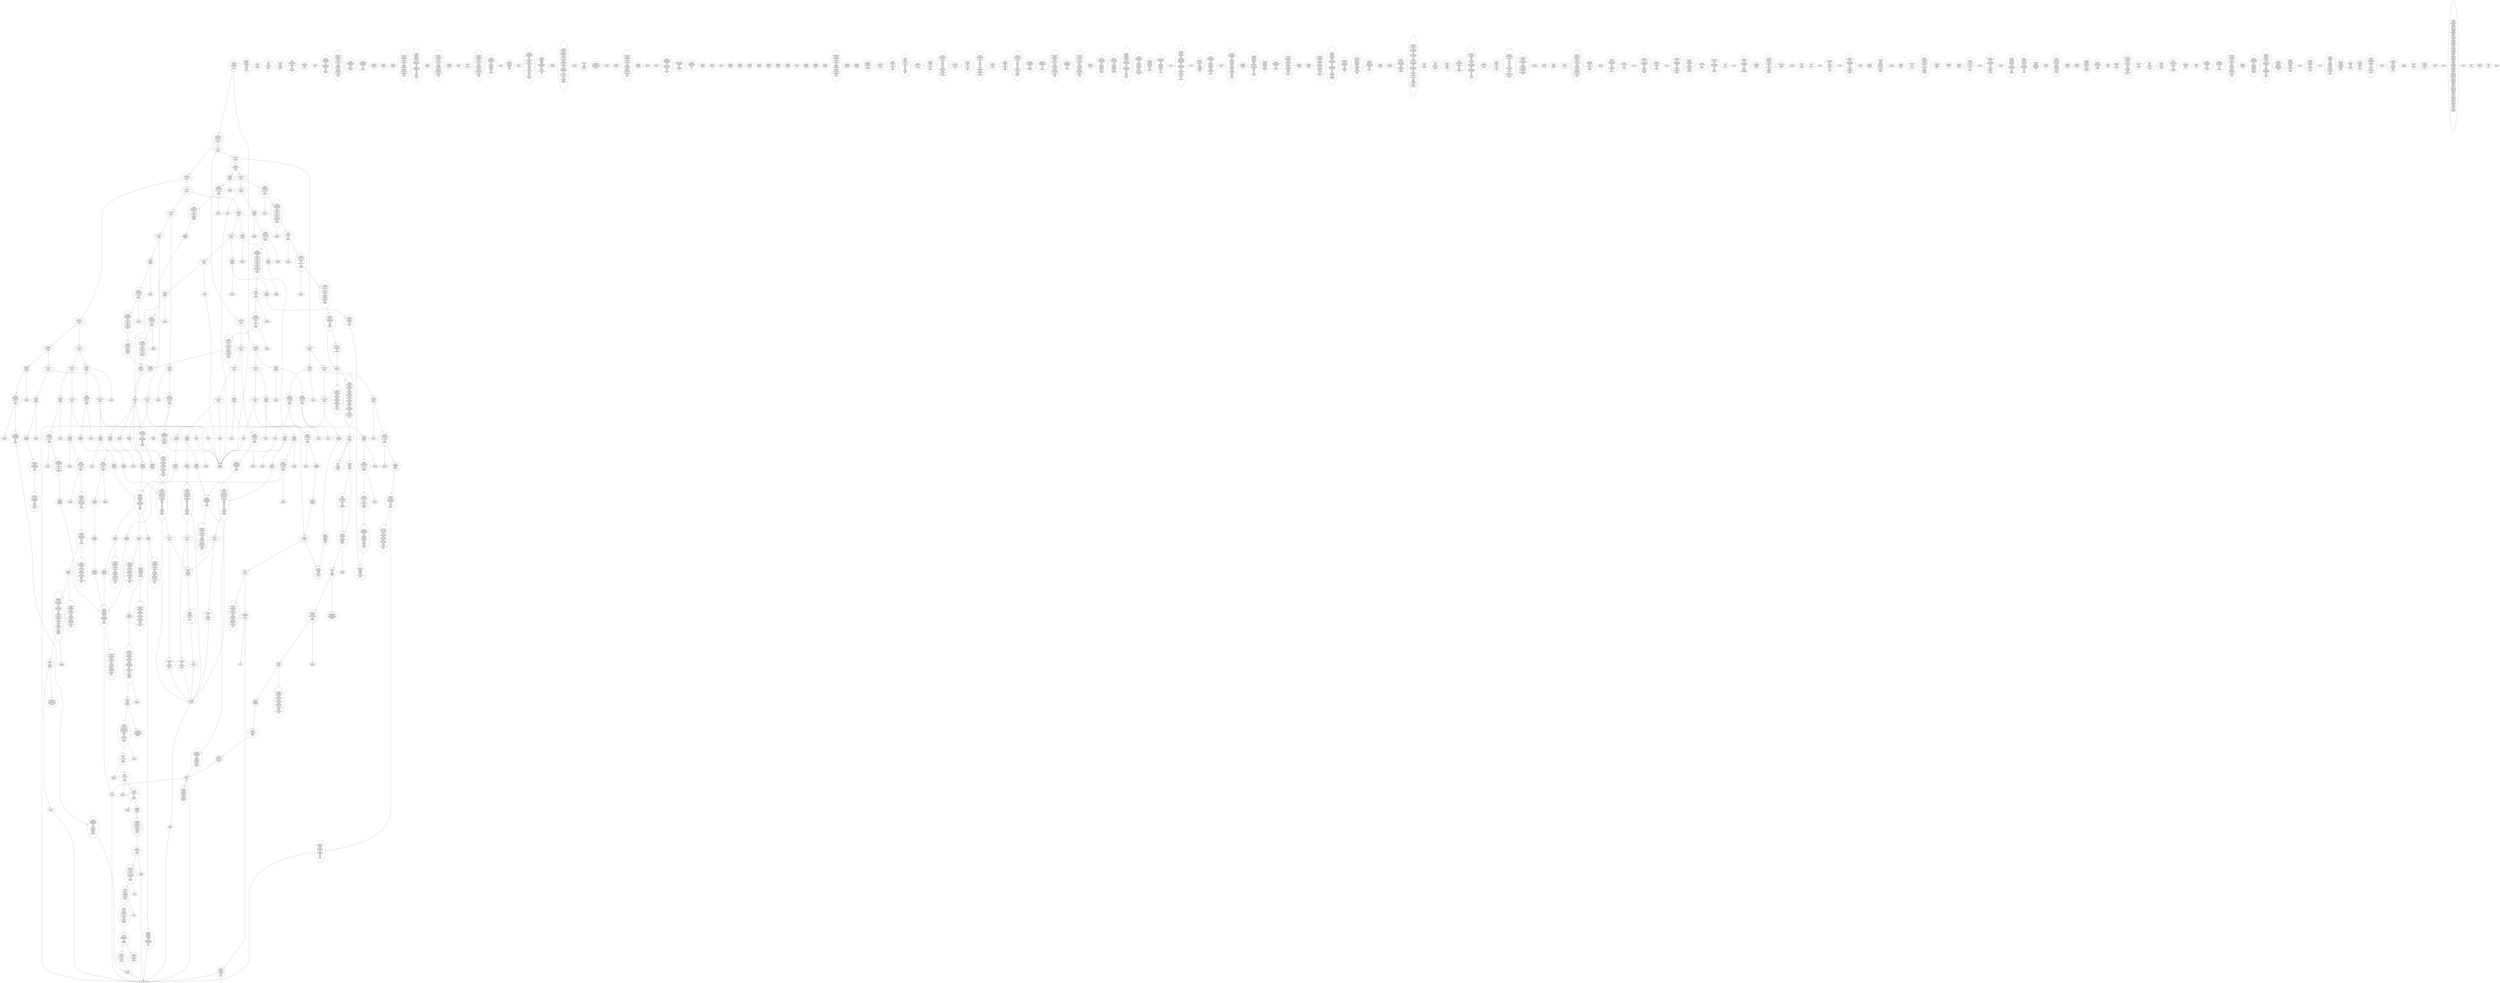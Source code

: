 /* Generated by GvGen v.1.0 (https://www.github.com/stricaud/gvgen) */

digraph G {
compound=true;
   node1 [label="[anywhere]"];
   node2 [label="# 0x0
PUSHX Data
PUSHX Data
MSTORE
PUSHX LogicData
CALLDATASIZE
LT
PUSHX Data
JUMPI
"];
   node3 [label="# 0xd
PUSHX Data
CALLDATALOAD
PUSHX BitData
SHR
PUSHX LogicData
GT
PUSHX Data
JUMPI
"];
   node4 [label="# 0x1e
PUSHX LogicData
GT
PUSHX Data
JUMPI
"];
   node5 [label="# 0x29
PUSHX LogicData
GT
PUSHX Data
JUMPI
"];
   node6 [label="# 0x34
PUSHX LogicData
EQ
PUSHX Data
JUMPI
"];
   node7 [label="# 0x3f
PUSHX LogicData
EQ
PUSHX Data
JUMPI
"];
   node8 [label="# 0x4a
PUSHX LogicData
EQ
PUSHX Data
JUMPI
"];
   node9 [label="# 0x55
PUSHX Data
JUMP
"];
   node10 [label="# 0x59
JUMPDEST
PUSHX LogicData
EQ
PUSHX Data
JUMPI
"];
   node11 [label="# 0x65
PUSHX LogicData
EQ
PUSHX Data
JUMPI
"];
   node12 [label="# 0x70
PUSHX LogicData
EQ
PUSHX Data
JUMPI
"];
   node13 [label="# 0x7b
PUSHX Data
JUMP
"];
   node14 [label="# 0x7f
JUMPDEST
PUSHX LogicData
GT
PUSHX Data
JUMPI
"];
   node15 [label="# 0x8b
PUSHX LogicData
EQ
PUSHX Data
JUMPI
"];
   node16 [label="# 0x96
PUSHX LogicData
EQ
PUSHX Data
JUMPI
"];
   node17 [label="# 0xa1
PUSHX LogicData
EQ
PUSHX Data
JUMPI
"];
   node18 [label="# 0xac
PUSHX Data
JUMP
"];
   node19 [label="# 0xb0
JUMPDEST
PUSHX LogicData
EQ
PUSHX Data
JUMPI
"];
   node20 [label="# 0xbc
PUSHX LogicData
EQ
PUSHX Data
JUMPI
"];
   node21 [label="# 0xc7
PUSHX LogicData
EQ
PUSHX Data
JUMPI
"];
   node22 [label="# 0xd2
PUSHX Data
JUMP
"];
   node23 [label="# 0xd6
JUMPDEST
PUSHX LogicData
GT
PUSHX Data
JUMPI
"];
   node24 [label="# 0xe2
PUSHX LogicData
GT
PUSHX Data
JUMPI
"];
   node25 [label="# 0xed
PUSHX LogicData
EQ
PUSHX Data
JUMPI
"];
   node26 [label="# 0xf8
PUSHX LogicData
EQ
PUSHX Data
JUMPI
"];
   node27 [label="# 0x103
PUSHX LogicData
EQ
PUSHX Data
JUMPI
"];
   node28 [label="# 0x10e
PUSHX Data
JUMP
"];
   node29 [label="# 0x112
JUMPDEST
PUSHX LogicData
EQ
PUSHX Data
JUMPI
"];
   node30 [label="# 0x11e
PUSHX LogicData
EQ
PUSHX Data
JUMPI
"];
   node31 [label="# 0x129
PUSHX LogicData
EQ
PUSHX Data
JUMPI
"];
   node32 [label="# 0x134
PUSHX Data
JUMP
"];
   node33 [label="# 0x138
JUMPDEST
PUSHX LogicData
GT
PUSHX Data
JUMPI
"];
   node34 [label="# 0x144
PUSHX LogicData
EQ
PUSHX Data
JUMPI
"];
   node35 [label="# 0x14f
PUSHX LogicData
EQ
PUSHX Data
JUMPI
"];
   node36 [label="# 0x15a
PUSHX LogicData
EQ
PUSHX Data
JUMPI
"];
   node37 [label="# 0x165
PUSHX Data
JUMP
"];
   node38 [label="# 0x169
JUMPDEST
PUSHX LogicData
EQ
PUSHX Data
JUMPI
"];
   node39 [label="# 0x175
PUSHX LogicData
EQ
PUSHX Data
JUMPI
"];
   node40 [label="# 0x180
PUSHX LogicData
EQ
PUSHX Data
JUMPI
"];
   node41 [label="# 0x18b
JUMPDEST
PUSHX Data
REVERT
"];
   node42 [label="# 0x190
JUMPDEST
CALLVALUE
ISZERO
PUSHX Data
JUMPI
"];
   node43 [label="# 0x198
PUSHX Data
REVERT
"];
   node44 [label="# 0x19c
JUMPDEST
PUSHX Data
PUSHX ArithData
CALLDATASIZE
SUB
PUSHX LogicData
LT
ISZERO
PUSHX Data
JUMPI
"];
   node45 [label="# 0x1af
PUSHX Data
REVERT
"];
   node46 [label="# 0x1b3
JUMPDEST
CALLDATALOAD
PUSHX ArithData
PUSHX BitData
PUSHX BitData
SHL
SUB
NOT
AND
PUSHX Data
JUMP
"];
   node47 [label="# 0x1c4
JUMPDEST
PUSHX MemData
MLOAD
ISZERO
ISZERO
MSTORE
MLOAD
SUB
PUSHX ArithData
ADD
RETURN
"];
   node48 [label="# 0x1d8
JUMPDEST
CALLVALUE
ISZERO
PUSHX Data
JUMPI
"];
   node49 [label="# 0x1e0
PUSHX Data
REVERT
"];
   node50 [label="# 0x1e4
JUMPDEST
PUSHX Data
PUSHX Data
JUMP
"];
   node51 [label="# 0x1ed
JUMPDEST
PUSHX MemData
MLOAD
PUSHX ArithData
PUSHX BitData
PUSHX BitData
SHL
SUB
AND
MSTORE
MLOAD
SUB
PUSHX ArithData
ADD
RETURN
"];
   node52 [label="# 0x209
JUMPDEST
CALLVALUE
ISZERO
PUSHX Data
JUMPI
"];
   node53 [label="# 0x211
PUSHX Data
REVERT
"];
   node54 [label="# 0x215
JUMPDEST
PUSHX Data
PUSHX Data
JUMP
"];
   node55 [label="# 0x21e
JUMPDEST
PUSHX Data
MLOAD
PUSHX ArithData
MSTORE
MLOAD
ADD
MSTORE
MLOAD
ADD
ADD
PUSHX Data
"];
   node56 [label="# 0x240
JUMPDEST
LT
ISZERO
PUSHX Data
JUMPI
"];
   node57 [label="# 0x249
ADD
MLOAD
ADD
MSTORE
PUSHX ArithData
ADD
PUSHX Data
JUMP
"];
   node58 [label="# 0x258
JUMPDEST
ADD
PUSHX BitData
AND
ISZERO
PUSHX Data
JUMPI
"];
   node59 [label="# 0x26c
SUB
MLOAD
PUSHX ArithData
PUSHX ArithData
SUB
PUSHX ArithData
EXP
SUB
NOT
AND
MSTORE
PUSHX ArithData
ADD
"];
   node60 [label="# 0x285
JUMPDEST
PUSHX MemData
MLOAD
SUB
RETURN
"];
   node61 [label="# 0x293
JUMPDEST
CALLVALUE
ISZERO
PUSHX Data
JUMPI
"];
   node62 [label="# 0x29b
PUSHX Data
REVERT
"];
   node63 [label="# 0x29f
JUMPDEST
PUSHX Data
PUSHX ArithData
CALLDATASIZE
SUB
PUSHX LogicData
LT
ISZERO
PUSHX Data
JUMPI
"];
   node64 [label="# 0x2b2
PUSHX Data
REVERT
"];
   node65 [label="# 0x2b6
JUMPDEST
CALLDATALOAD
PUSHX Data
JUMP
"];
   node66 [label="# 0x2bd
JUMPDEST
CALLVALUE
ISZERO
PUSHX Data
JUMPI
"];
   node67 [label="# 0x2c5
PUSHX Data
REVERT
"];
   node68 [label="# 0x2c9
JUMPDEST
PUSHX Data
PUSHX ArithData
CALLDATASIZE
SUB
PUSHX LogicData
LT
ISZERO
PUSHX Data
JUMPI
"];
   node69 [label="# 0x2dc
PUSHX Data
REVERT
"];
   node70 [label="# 0x2e0
JUMPDEST
PUSHX ArithData
PUSHX BitData
PUSHX BitData
SHL
SUB
CALLDATALOAD
AND
PUSHX ArithData
ADD
CALLDATALOAD
PUSHX Data
JUMP
"];
   node71 [label="# 0x2f6
JUMPDEST
STOP
"];
   node72 [label="# 0x2f8
JUMPDEST
CALLVALUE
ISZERO
PUSHX Data
JUMPI
"];
   node73 [label="# 0x300
PUSHX Data
REVERT
"];
   node74 [label="# 0x304
JUMPDEST
PUSHX Data
PUSHX ArithData
CALLDATASIZE
SUB
PUSHX LogicData
LT
ISZERO
PUSHX Data
JUMPI
"];
   node75 [label="# 0x317
PUSHX Data
REVERT
"];
   node76 [label="# 0x31b
JUMPDEST
CALLDATALOAD
ISZERO
ISZERO
PUSHX ArithData
ADD
CALLDATALOAD
PUSHX ArithData
PUSHX BitData
PUSHX BitData
SHL
SUB
AND
PUSHX Data
JUMP
"];
   node77 [label="# 0x333
JUMPDEST
CALLVALUE
ISZERO
PUSHX Data
JUMPI
"];
   node78 [label="# 0x33b
PUSHX Data
REVERT
"];
   node79 [label="# 0x33f
JUMPDEST
PUSHX Data
PUSHX Data
JUMP
"];
   node80 [label="# 0x348
JUMPDEST
PUSHX MemData
MLOAD
MSTORE
MLOAD
SUB
PUSHX ArithData
ADD
RETURN
"];
   node81 [label="# 0x35a
JUMPDEST
CALLVALUE
ISZERO
PUSHX Data
JUMPI
"];
   node82 [label="# 0x362
PUSHX Data
REVERT
"];
   node83 [label="# 0x366
JUMPDEST
PUSHX Data
PUSHX Data
JUMP
"];
   node84 [label="# 0x36f
JUMPDEST
CALLVALUE
ISZERO
PUSHX Data
JUMPI
"];
   node85 [label="# 0x377
PUSHX Data
REVERT
"];
   node86 [label="# 0x37b
JUMPDEST
PUSHX Data
PUSHX ArithData
CALLDATASIZE
SUB
PUSHX LogicData
LT
ISZERO
PUSHX Data
JUMPI
"];
   node87 [label="# 0x38e
PUSHX Data
REVERT
"];
   node88 [label="# 0x392
JUMPDEST
PUSHX ArithData
PUSHX BitData
PUSHX BitData
SHL
SUB
CALLDATALOAD
AND
PUSHX ArithData
ADD
CALLDATALOAD
AND
PUSHX ArithData
ADD
CALLDATALOAD
PUSHX Data
JUMP
"];
   node89 [label="# 0x3b2
JUMPDEST
CALLVALUE
ISZERO
PUSHX Data
JUMPI
"];
   node90 [label="# 0x3ba
PUSHX Data
REVERT
"];
   node91 [label="# 0x3be
JUMPDEST
PUSHX Data
PUSHX ArithData
CALLDATASIZE
SUB
PUSHX LogicData
LT
ISZERO
PUSHX Data
JUMPI
"];
   node92 [label="# 0x3d1
PUSHX Data
REVERT
"];
   node93 [label="# 0x3d5
JUMPDEST
PUSHX ArithData
PUSHX BitData
PUSHX BitData
SHL
SUB
CALLDATALOAD
AND
PUSHX ArithData
ADD
CALLDATALOAD
PUSHX Data
JUMP
"];
   node94 [label="# 0x3eb
JUMPDEST
CALLVALUE
ISZERO
PUSHX Data
JUMPI
"];
   node95 [label="# 0x3f3
PUSHX Data
REVERT
"];
   node96 [label="# 0x3f7
JUMPDEST
PUSHX Data
PUSHX ArithData
CALLDATASIZE
SUB
PUSHX LogicData
LT
ISZERO
PUSHX Data
JUMPI
"];
   node97 [label="# 0x40a
PUSHX Data
REVERT
"];
   node98 [label="# 0x40e
JUMPDEST
PUSHX ArithData
PUSHX BitData
PUSHX BitData
SHL
SUB
CALLDATALOAD
AND
PUSHX ArithData
ADD
CALLDATALOAD
AND
PUSHX ArithData
ADD
CALLDATALOAD
PUSHX Data
JUMP
"];
   node99 [label="# 0x42e
JUMPDEST
CALLVALUE
ISZERO
PUSHX Data
JUMPI
"];
   node100 [label="# 0x436
PUSHX Data
REVERT
"];
   node101 [label="# 0x43a
JUMPDEST
PUSHX Data
PUSHX ArithData
CALLDATASIZE
SUB
PUSHX LogicData
LT
ISZERO
PUSHX Data
JUMPI
"];
   node102 [label="# 0x44d
PUSHX Data
REVERT
"];
   node103 [label="# 0x451
JUMPDEST
CALLDATALOAD
PUSHX Data
JUMP
"];
   node104 [label="# 0x458
JUMPDEST
CALLVALUE
ISZERO
PUSHX Data
JUMPI
"];
   node105 [label="# 0x460
PUSHX Data
REVERT
"];
   node106 [label="# 0x464
JUMPDEST
PUSHX Data
PUSHX ArithData
CALLDATASIZE
SUB
PUSHX LogicData
LT
ISZERO
PUSHX Data
JUMPI
"];
   node107 [label="# 0x477
PUSHX Data
REVERT
"];
   node108 [label="# 0x47b
JUMPDEST
CALLDATALOAD
PUSHX Data
JUMP
"];
   node109 [label="# 0x482
JUMPDEST
CALLVALUE
ISZERO
PUSHX Data
JUMPI
"];
   node110 [label="# 0x48a
PUSHX Data
REVERT
"];
   node111 [label="# 0x48e
JUMPDEST
PUSHX Data
PUSHX ArithData
CALLDATASIZE
SUB
PUSHX LogicData
LT
ISZERO
PUSHX Data
JUMPI
"];
   node112 [label="# 0x4a1
PUSHX Data
REVERT
"];
   node113 [label="# 0x4a5
JUMPDEST
CALLDATALOAD
PUSHX Data
JUMP
"];
   node114 [label="# 0x4ac
JUMPDEST
CALLVALUE
ISZERO
PUSHX Data
JUMPI
"];
   node115 [label="# 0x4b4
PUSHX Data
REVERT
"];
   node116 [label="# 0x4b8
JUMPDEST
PUSHX Data
PUSHX ArithData
CALLDATASIZE
SUB
PUSHX LogicData
LT
ISZERO
PUSHX Data
JUMPI
"];
   node117 [label="# 0x4cb
PUSHX Data
REVERT
"];
   node118 [label="# 0x4cf
JUMPDEST
CALLDATALOAD
PUSHX Data
JUMP
"];
   node119 [label="# 0x4d6
JUMPDEST
CALLVALUE
ISZERO
PUSHX Data
JUMPI
"];
   node120 [label="# 0x4de
PUSHX Data
REVERT
"];
   node121 [label="# 0x4e2
JUMPDEST
PUSHX Data
PUSHX Data
JUMP
"];
   node122 [label="# 0x4eb
JUMPDEST
CALLVALUE
ISZERO
PUSHX Data
JUMPI
"];
   node123 [label="# 0x4f3
PUSHX Data
REVERT
"];
   node124 [label="# 0x4f7
JUMPDEST
PUSHX Data
PUSHX ArithData
CALLDATASIZE
SUB
PUSHX LogicData
LT
ISZERO
PUSHX Data
JUMPI
"];
   node125 [label="# 0x50a
PUSHX Data
REVERT
"];
   node126 [label="# 0x50e
JUMPDEST
CALLDATALOAD
PUSHX ArithData
PUSHX BitData
PUSHX BitData
SHL
SUB
AND
PUSHX Data
JUMP
"];
   node127 [label="# 0x51e
JUMPDEST
CALLVALUE
ISZERO
PUSHX Data
JUMPI
"];
   node128 [label="# 0x526
PUSHX Data
REVERT
"];
   node129 [label="# 0x52a
JUMPDEST
PUSHX Data
PUSHX Data
JUMP
"];
   node130 [label="# 0x533
JUMPDEST
CALLVALUE
ISZERO
PUSHX Data
JUMPI
"];
   node131 [label="# 0x53b
PUSHX Data
REVERT
"];
   node132 [label="# 0x53f
JUMPDEST
PUSHX Data
PUSHX ArithData
CALLDATASIZE
SUB
PUSHX LogicData
LT
ISZERO
PUSHX Data
JUMPI
"];
   node133 [label="# 0x552
PUSHX Data
REVERT
"];
   node134 [label="# 0x556
JUMPDEST
PUSHX ArithData
PUSHX BitData
PUSHX BitData
SHL
SUB
CALLDATALOAD
AND
PUSHX ArithData
ADD
CALLDATALOAD
ISZERO
ISZERO
PUSHX Data
JUMP
"];
   node135 [label="# 0x56e
JUMPDEST
PUSHX Data
PUSHX ArithData
CALLDATASIZE
SUB
PUSHX LogicData
LT
ISZERO
PUSHX Data
JUMPI
"];
   node136 [label="# 0x580
PUSHX Data
REVERT
"];
   node137 [label="# 0x584
JUMPDEST
PUSHX ArithData
PUSHX BitData
PUSHX BitData
SHL
SUB
CALLDATALOAD
AND
PUSHX ArithData
ADD
CALLDATALOAD
ADD
PUSHX ArithData
ADD
PUSHX ArithData
ADD
CALLDATALOAD
PUSHX LogicData
GT
ISZERO
PUSHX Data
JUMPI
"];
   node138 [label="# 0x5b0
PUSHX Data
REVERT
"];
   node139 [label="# 0x5b4
JUMPDEST
ADD
PUSHX ArithData
ADD
GT
ISZERO
PUSHX Data
JUMPI
"];
   node140 [label="# 0x5c2
PUSHX Data
REVERT
"];
   node141 [label="# 0x5c6
JUMPDEST
CALLDATALOAD
PUSHX ArithData
ADD
PUSHX ArithData
MUL
ADD
GT
PUSHX LogicData
GT
OR
ISZERO
PUSHX Data
JUMPI
"];
   node142 [label="# 0x5e4
PUSHX Data
REVERT
"];
   node143 [label="# 0x5e8
JUMPDEST
PUSHX ArithData
ADD
PUSHX ArithData
DIV
MUL
PUSHX ArithData
ADD
PUSHX MemData
MLOAD
ADD
PUSHX Data
MSTORE
MSTORE
PUSHX ArithData
ADD
CALLDATACOPY
PUSHX Data
ADD
MSTORE
PUSHX Data
JUMP
"];
   node144 [label="# 0x629
JUMPDEST
CALLVALUE
ISZERO
PUSHX Data
JUMPI
"];
   node145 [label="# 0x631
PUSHX Data
REVERT
"];
   node146 [label="# 0x635
JUMPDEST
PUSHX Data
PUSHX ArithData
CALLDATASIZE
SUB
PUSHX LogicData
LT
ISZERO
PUSHX Data
JUMPI
"];
   node147 [label="# 0x648
PUSHX Data
REVERT
"];
   node148 [label="# 0x64c
JUMPDEST
PUSHX ArithData
PUSHX BitData
PUSHX BitData
SHL
SUB
CALLDATALOAD
AND
PUSHX ArithData
ADD
CALLDATALOAD
AND
PUSHX ArithData
ADD
CALLDATALOAD
ADD
PUSHX ArithData
ADD
PUSHX ArithData
ADD
CALLDATALOAD
PUSHX LogicData
GT
ISZERO
PUSHX Data
JUMPI
"];
   node149 [label="# 0x683
PUSHX Data
REVERT
"];
   node150 [label="# 0x687
JUMPDEST
ADD
PUSHX ArithData
ADD
GT
ISZERO
PUSHX Data
JUMPI
"];
   node151 [label="# 0x695
PUSHX Data
REVERT
"];
   node152 [label="# 0x699
JUMPDEST
CALLDATALOAD
PUSHX ArithData
ADD
PUSHX ArithData
MUL
ADD
GT
PUSHX LogicData
GT
OR
ISZERO
PUSHX Data
JUMPI
"];
   node153 [label="# 0x6b7
PUSHX Data
REVERT
"];
   node154 [label="# 0x6bb
JUMPDEST
PUSHX ArithData
ADD
PUSHX ArithData
DIV
MUL
PUSHX ArithData
ADD
PUSHX MemData
MLOAD
ADD
PUSHX Data
MSTORE
MSTORE
PUSHX ArithData
ADD
CALLDATACOPY
PUSHX Data
ADD
MSTORE
PUSHX Data
JUMP
"];
   node155 [label="# 0x6fc
JUMPDEST
CALLVALUE
ISZERO
PUSHX Data
JUMPI
"];
   node156 [label="# 0x704
PUSHX Data
REVERT
"];
   node157 [label="# 0x708
JUMPDEST
PUSHX Data
PUSHX ArithData
CALLDATASIZE
SUB
PUSHX LogicData
LT
ISZERO
PUSHX Data
JUMPI
"];
   node158 [label="# 0x71b
PUSHX Data
REVERT
"];
   node159 [label="# 0x71f
JUMPDEST
CALLDATALOAD
PUSHX Data
JUMP
"];
   node160 [label="# 0x726
JUMPDEST
CALLVALUE
ISZERO
PUSHX Data
JUMPI
"];
   node161 [label="# 0x72e
PUSHX Data
REVERT
"];
   node162 [label="# 0x732
JUMPDEST
PUSHX Data
PUSHX ArithData
CALLDATASIZE
SUB
PUSHX LogicData
LT
ISZERO
PUSHX Data
JUMPI
"];
   node163 [label="# 0x745
PUSHX Data
REVERT
"];
   node164 [label="# 0x749
JUMPDEST
CALLDATALOAD
ISZERO
ISZERO
PUSHX Data
JUMP
"];
   node165 [label="# 0x752
JUMPDEST
CALLVALUE
ISZERO
PUSHX Data
JUMPI
"];
   node166 [label="# 0x75a
PUSHX Data
REVERT
"];
   node167 [label="# 0x75e
JUMPDEST
PUSHX Data
PUSHX ArithData
CALLDATASIZE
SUB
PUSHX LogicData
LT
ISZERO
PUSHX Data
JUMPI
"];
   node168 [label="# 0x771
PUSHX Data
REVERT
"];
   node169 [label="# 0x775
JUMPDEST
PUSHX ArithData
PUSHX BitData
PUSHX BitData
SHL
SUB
CALLDATALOAD
AND
PUSHX ArithData
ADD
CALLDATALOAD
AND
PUSHX Data
JUMP
"];
   node170 [label="# 0x78d
JUMPDEST
PUSHX ArithData
PUSHX BitData
PUSHX BitData
SHL
SUB
NOT
AND
PUSHX Data
MSTORE
PUSHX Data
MSTORE
PUSHX Data
SHA3
SLOAD
PUSHX BitData
AND
"];
   node171 [label="# 0x7ab
JUMPDEST
JUMP
"];
   node172 [label="# 0x7b0
JUMPDEST
PUSHX StorData
SLOAD
PUSHX ArithData
PUSHX BitData
PUSHX BitData
SHL
SUB
AND
JUMP
"];
   node173 [label="# 0x7bf
JUMPDEST
PUSHX StorData
SLOAD
PUSHX MemData
MLOAD
PUSHX ArithData
PUSHX ArithData
PUSHX Data
PUSHX BitData
NOT
PUSHX ArithData
PUSHX BitData
AND
ISZERO
MUL
ADD
AND
DIV
ADD
DIV
MUL
ADD
ADD
MSTORE
MSTORE
PUSHX Data
ADD
ISZERO
PUSHX Data
JUMPI
"];
   node174 [label="# 0x805
PUSHX LogicData
LT
PUSHX Data
JUMPI
"];
   node175 [label="# 0x80d
PUSHX ArithData
SLOAD
DIV
MUL
MSTORE
PUSHX ArithData
ADD
PUSHX Data
JUMP
"];
   node176 [label="# 0x820
JUMPDEST
ADD
PUSHX Data
MSTORE
PUSHX Data
PUSHX Data
SHA3
"];
   node177 [label="# 0x82e
JUMPDEST
SLOAD
MSTORE
PUSHX ArithData
ADD
PUSHX ArithData
ADD
GT
PUSHX Data
JUMPI
"];
   node178 [label="# 0x842
SUB
PUSHX BitData
AND
ADD
"];
   node179 [label="# 0x84b
JUMPDEST
"];
   node180 [label="# 0x853
JUMPDEST
JUMP
"];
   node181 [label="# 0x856
JUMPDEST
PUSHX Data
PUSHX Data
PUSHX Data
JUMP
"];
   node182 [label="# 0x861
JUMPDEST
PUSHX Data
JUMPI
"];
   node183 [label="# 0x866
PUSHX MemData
MLOAD
PUSHX BitData
PUSHX BitData
SHL
MSTORE
PUSHX ArithData
ADD
PUSHX ArithData
ADD
SUB
MSTORE
PUSHX Data
MSTORE
PUSHX ArithData
ADD
PUSHX Data
PUSHX Data
CODECOPY
PUSHX ArithData
ADD
PUSHX MemData
MLOAD
SUB
REVERT
"];
   node184 [label="# 0x89c
JUMPDEST
PUSHX Data
MSTORE
PUSHX Data
PUSHX Data
MSTORE
PUSHX Data
SHA3
SLOAD
PUSHX ArithData
PUSHX BitData
PUSHX BitData
SHL
SUB
AND
JUMP
"];
   node185 [label="# 0x8b8
JUMPDEST
PUSHX Data
PUSHX Data
PUSHX Data
JUMP
"];
   node186 [label="# 0x8c3
JUMPDEST
PUSHX ArithData
PUSHX BitData
PUSHX BitData
SHL
SUB
AND
PUSHX ArithData
PUSHX BitData
PUSHX BitData
SHL
SUB
AND
EQ
ISZERO
PUSHX Data
JUMPI
"];
   node187 [label="# 0x8e0
PUSHX MemData
MLOAD
PUSHX BitData
PUSHX BitData
SHL
MSTORE
PUSHX ArithData
ADD
PUSHX ArithData
ADD
SUB
MSTORE
PUSHX Data
MSTORE
PUSHX ArithData
ADD
PUSHX Data
PUSHX Data
CODECOPY
PUSHX ArithData
ADD
PUSHX MemData
MLOAD
SUB
REVERT
"];
   node188 [label="# 0x916
JUMPDEST
PUSHX ArithData
PUSHX BitData
PUSHX BitData
SHL
SUB
AND
PUSHX Data
PUSHX Data
JUMP
"];
   node189 [label="# 0x928
JUMPDEST
PUSHX ArithData
PUSHX BitData
PUSHX BitData
SHL
SUB
AND
EQ
PUSHX Data
JUMPI
"];
   node190 [label="# 0x938
PUSHX Data
PUSHX Data
PUSHX Data
JUMP
"];
   node191 [label="# 0x944
JUMPDEST
PUSHX Data
JUMP
"];
   node192 [label="# 0x949
JUMPDEST
PUSHX Data
JUMPI
"];
   node193 [label="# 0x94e
PUSHX MemData
MLOAD
PUSHX BitData
PUSHX BitData
SHL
MSTORE
PUSHX ArithData
ADD
PUSHX ArithData
ADD
SUB
MSTORE
PUSHX Data
MSTORE
PUSHX ArithData
ADD
PUSHX Data
PUSHX Data
CODECOPY
PUSHX ArithData
ADD
PUSHX MemData
MLOAD
SUB
REVERT
"];
   node194 [label="# 0x984
JUMPDEST
PUSHX Data
MSTORE
PUSHX Data
PUSHX Data
MSTORE
PUSHX MemData
SHA3
SLOAD
PUSHX ArithData
PUSHX BitData
PUSHX BitData
SHL
SUB
NOT
AND
PUSHX ArithData
PUSHX BitData
PUSHX BitData
SHL
SUB
AND
OR
SSTORE
MLOAD
AND
PUSHX Data
LOGX
JUMP
"];
   node195 [label="# 0x9e0
JUMPDEST
PUSHX StorData
SLOAD
PUSHX ArithData
PUSHX BitData
PUSHX BitData
SHL
SUB
AND
CALLER
EQ
PUSHX Data
JUMPI
"];
   node196 [label="# 0x9f3
PUSHX MemData
MLOAD
PUSHX BitData
PUSHX BitData
SHL
MSTORE
PUSHX Data
PUSHX ArithData
ADD
MSTORE
PUSHX Data
PUSHX ArithData
ADD
MSTORE
PUSHX Data
PUSHX ArithData
ADD
MSTORE
MLOAD
SUB
PUSHX ArithData
ADD
REVERT
"];
   node197 [label="# 0xa3f
JUMPDEST
PUSHX Data
JUMPI
"];
   node198 [label="# 0xa45
PUSHX MemData
MLOAD
PUSHX BitData
PUSHX BitData
SHL
MSTORE
PUSHX ArithData
ADD
PUSHX ArithData
ADD
SUB
MSTORE
PUSHX Data
MSTORE
PUSHX ArithData
ADD
PUSHX Data
PUSHX Data
CODECOPY
PUSHX ArithData
ADD
PUSHX MemData
MLOAD
SUB
REVERT
"];
   node199 [label="# 0xa7b
JUMPDEST
PUSHX StorData
SLOAD
PUSHX ArithData
PUSHX BitData
PUSHX BitData
SHL
SUB
NOT
AND
PUSHX ArithData
PUSHX BitData
PUSHX BitData
SHL
SUB
AND
OR
SSTORE
PUSHX StorData
SLOAD
PUSHX MemData
MLOAD
PUSHX BitData
PUSHX BitData
SHL
MSTORE
PUSHX ArithData
ADD
MSTORE
MLOAD
AND
PUSHX Data
PUSHX ArithData
ADD
PUSHX Data
SUB
ADD
EXTCODESIZE
ISZERO
ISZERO
PUSHX Data
JUMPI
"];
   node200 [label="# 0xada
PUSHX Data
REVERT
"];
   node201 [label="# 0xade
JUMPDEST
GAS
CALL
ISZERO
ISZERO
PUSHX Data
JUMPI
"];
   node202 [label="# 0xae9
RETURNDATASIZE
PUSHX Data
RETURNDATACOPY
RETURNDATASIZE
PUSHX Data
REVERT
"];
   node203 [label="# 0xaf2
JUMPDEST
JUMP
"];
   node204 [label="# 0xafa
JUMPDEST
PUSHX StorData
SLOAD
JUMP
"];
   node205 [label="# 0xb00
JUMPDEST
PUSHX StorData
SLOAD
PUSHX BitData
PUSHX BitData
SHL
DIV
PUSHX BitData
AND
JUMP
"];
   node206 [label="# 0xb10
JUMPDEST
PUSHX Data
PUSHX Data
PUSHX Data
JUMP
"];
   node207 [label="# 0xb1b
JUMPDEST
PUSHX Data
JUMP
"];
   node208 [label="# 0xb21
JUMPDEST
PUSHX Data
JUMPI
"];
   node209 [label="# 0xb26
PUSHX MemData
MLOAD
PUSHX BitData
PUSHX BitData
SHL
MSTORE
PUSHX ArithData
ADD
PUSHX ArithData
ADD
SUB
MSTORE
PUSHX Data
MSTORE
PUSHX ArithData
ADD
PUSHX Data
PUSHX Data
CODECOPY
PUSHX ArithData
ADD
PUSHX MemData
MLOAD
SUB
REVERT
"];
   node210 [label="# 0xb5c
JUMPDEST
PUSHX Data
PUSHX Data
JUMP
"];
   node211 [label="# 0xb67
JUMPDEST
JUMP
"];
   node212 [label="# 0xb6c
JUMPDEST
PUSHX Data
PUSHX Data
PUSHX Data
JUMP
"];
   node213 [label="# 0xb77
JUMPDEST
LT
PUSHX Data
JUMPI
"];
   node214 [label="# 0xb7e
PUSHX MemData
MLOAD
PUSHX BitData
PUSHX BitData
SHL
MSTORE
PUSHX ArithData
ADD
PUSHX ArithData
ADD
SUB
MSTORE
PUSHX Data
MSTORE
PUSHX ArithData
ADD
PUSHX Data
PUSHX Data
CODECOPY
PUSHX ArithData
ADD
PUSHX MemData
MLOAD
SUB
REVERT
"];
   node215 [label="# 0xbb4
JUMPDEST
PUSHX ArithData
PUSHX BitData
PUSHX BitData
SHL
SUB
AND
PUSHX Data
MSTORE
PUSHX Data
PUSHX Data
MSTORE
PUSHX Data
SHA3
SLOAD
LT
PUSHX Data
JUMPI
"];
   node216 [label="# 0xbd7
INVALID
"];
   node217 [label="# 0xbd8
JUMPDEST
PUSHX Data
MSTORE
PUSHX Data
PUSHX Data
SHA3
ADD
SLOAD
JUMP
"];
   node218 [label="# 0xbeb
JUMPDEST
PUSHX Data
PUSHX MemData
MLOAD
PUSHX ArithData
ADD
PUSHX Data
MSTORE
PUSHX Data
MSTORE
PUSHX Data
JUMP
"];
   node219 [label="# 0xc06
JUMPDEST
PUSHX Data
PUSHX Data
JUMP
"];
   node220 [label="# 0xc0f
JUMPDEST
JUMP
"];
   node221 [label="# 0xc12
JUMPDEST
PUSHX Data
PUSHX Data
MSTORE
PUSHX Data
MSTORE
PUSHX Data
SHA3
SLOAD
JUMP
"];
   node222 [label="# 0xc24
JUMPDEST
PUSHX Data
PUSHX Data
PUSHX Data
JUMP
"];
   node223 [label="# 0xc2e
JUMPDEST
LT
PUSHX Data
JUMPI
"];
   node224 [label="# 0xc35
PUSHX MemData
MLOAD
PUSHX BitData
PUSHX BitData
SHL
MSTORE
PUSHX ArithData
ADD
PUSHX ArithData
ADD
SUB
MSTORE
PUSHX Data
MSTORE
PUSHX ArithData
ADD
PUSHX Data
PUSHX Data
CODECOPY
PUSHX ArithData
ADD
PUSHX MemData
MLOAD
SUB
REVERT
"];
   node225 [label="# 0xc6b
JUMPDEST
PUSHX StorData
SLOAD
LT
PUSHX Data
JUMPI
"];
   node226 [label="# 0xc77
INVALID
"];
   node227 [label="# 0xc78
JUMPDEST
PUSHX Data
MSTORE
PUSHX Data
PUSHX Data
SHA3
ADD
SLOAD
JUMP
"];
   node228 [label="# 0xc8a
JUMPDEST
PUSHX Data
MSTORE
PUSHX Data
PUSHX Data
MSTORE
PUSHX Data
SHA3
SLOAD
PUSHX ArithData
PUSHX BitData
PUSHX BitData
SHL
SUB
AND
PUSHX Data
JUMPI
"];
   node229 [label="# 0xca8
PUSHX MemData
MLOAD
PUSHX BitData
PUSHX BitData
SHL
MSTORE
PUSHX ArithData
ADD
PUSHX ArithData
ADD
SUB
MSTORE
PUSHX Data
MSTORE
PUSHX ArithData
ADD
PUSHX Data
PUSHX Data
CODECOPY
PUSHX ArithData
ADD
PUSHX MemData
MLOAD
SUB
REVERT
"];
   node230 [label="# 0xcde
JUMPDEST
JUMP
"];
   node231 [label="# 0xce4
JUMPDEST
PUSHX StorData
SLOAD
PUSHX MemData
MLOAD
PUSHX ArithData
PUSHX ArithData
PUSHX Data
PUSHX BitData
NOT
PUSHX ArithData
PUSHX BitData
AND
ISZERO
MUL
ADD
AND
DIV
ADD
DIV
MUL
ADD
ADD
MSTORE
MSTORE
PUSHX Data
ADD
ISZERO
PUSHX Data
JUMPI
"];
   node232 [label="# 0xd2a
PUSHX LogicData
LT
PUSHX Data
JUMPI
"];
   node233 [label="# 0xd32
PUSHX ArithData
SLOAD
DIV
MUL
MSTORE
PUSHX ArithData
ADD
PUSHX Data
JUMP
"];
   node234 [label="# 0xd45
JUMPDEST
PUSHX Data
PUSHX ArithData
PUSHX BitData
PUSHX BitData
SHL
SUB
AND
PUSHX Data
JUMPI
"];
   node235 [label="# 0xd56
PUSHX MemData
MLOAD
PUSHX BitData
PUSHX BitData
SHL
MSTORE
PUSHX ArithData
ADD
PUSHX ArithData
ADD
SUB
MSTORE
PUSHX Data
MSTORE
PUSHX ArithData
ADD
PUSHX Data
PUSHX Data
CODECOPY
PUSHX ArithData
ADD
PUSHX MemData
MLOAD
SUB
REVERT
"];
   node236 [label="# 0xd8c
JUMPDEST
PUSHX ArithData
PUSHX BitData
PUSHX BitData
SHL
SUB
AND
PUSHX Data
MSTORE
PUSHX Data
PUSHX Data
MSTORE
PUSHX Data
SHA3
PUSHX Data
PUSHX Data
JUMP
"];
   node237 [label="# 0xdad
JUMPDEST
PUSHX StorData
SLOAD
PUSHX MemData
MLOAD
PUSHX ArithData
PUSHX ArithData
PUSHX Data
PUSHX BitData
NOT
PUSHX ArithData
PUSHX BitData
AND
ISZERO
MUL
ADD
AND
DIV
ADD
DIV
MUL
ADD
ADD
MSTORE
MSTORE
PUSHX Data
ADD
ISZERO
PUSHX Data
JUMPI
"];
   node238 [label="# 0xdf3
PUSHX LogicData
LT
PUSHX Data
JUMPI
"];
   node239 [label="# 0xdfb
PUSHX ArithData
SLOAD
DIV
MUL
MSTORE
PUSHX ArithData
ADD
PUSHX Data
JUMP
"];
   node240 [label="# 0xe0e
JUMPDEST
PUSHX Data
PUSHX Data
JUMP
"];
   node241 [label="# 0xe16
JUMPDEST
PUSHX ArithData
PUSHX BitData
PUSHX BitData
SHL
SUB
AND
PUSHX ArithData
PUSHX BitData
PUSHX BitData
SHL
SUB
AND
EQ
ISZERO
PUSHX Data
JUMPI
"];
   node242 [label="# 0xe30
PUSHX MemData
MLOAD
PUSHX BitData
PUSHX BitData
SHL
MSTORE
PUSHX Data
PUSHX ArithData
ADD
MSTORE
PUSHX Data
PUSHX ArithData
ADD
MSTORE
PUSHX Data
PUSHX ArithData
ADD
MSTORE
MLOAD
SUB
PUSHX ArithData
ADD
REVERT
"];
   node243 [label="# 0xe7c
JUMPDEST
PUSHX Data
PUSHX Data
PUSHX Data
PUSHX Data
JUMP
"];
   node244 [label="# 0xe89
JUMPDEST
PUSHX ArithData
PUSHX BitData
PUSHX BitData
SHL
SUB
AND
MSTORE
PUSHX ArithData
ADD
MSTORE
PUSHX ArithData
ADD
PUSHX Data
SHA3
AND
MSTORE
MSTORE
SHA3
SLOAD
PUSHX BitData
NOT
AND
ISZERO
ISZERO
OR
SSTORE
PUSHX Data
PUSHX Data
JUMP
"];
   node245 [label="# 0xecd
JUMPDEST
PUSHX MemData
MLOAD
ISZERO
ISZERO
MSTORE
MLOAD
PUSHX ArithData
PUSHX BitData
PUSHX BitData
SHL
SUB
AND
PUSHX Data
SUB
PUSHX ArithData
ADD
LOGX
JUMP
"];
   node246 [label="# 0xf13
JUMPDEST
PUSHX StorData
SLOAD
PUSHX ArithData
PUSHX BitData
PUSHX BitData
SHL
SUB
AND
CALLER
EQ
PUSHX Data
JUMPI
"];
   node247 [label="# 0xf27
PUSHX StorData
SLOAD
PUSHX BitData
PUSHX BitData
SHL
DIV
PUSHX BitData
AND
"];
   node248 [label="# 0xf35
JUMPDEST
PUSHX Data
JUMPI
"];
   node249 [label="# 0xf3a
PUSHX MemData
MLOAD
PUSHX BitData
PUSHX BitData
SHL
MSTORE
PUSHX Data
PUSHX ArithData
ADD
MSTORE
PUSHX Data
PUSHX ArithData
ADD
MSTORE
PUSHX Data
PUSHX ArithData
ADD
MSTORE
MLOAD
SUB
PUSHX ArithData
ADD
REVERT
"];
   node250 [label="# 0xf86
JUMPDEST
PUSHX StorData
SLOAD
PUSHX MemData
MLOAD
PUSHX BitData
PUSHX BitData
SHL
MSTORE
CALLER
PUSHX ArithData
ADD
MSTORE
PUSHX Data
PUSHX ArithData
ADD
MSTORE
PUSHX ArithData
ADD
MSTORE
PUSHX Data
PUSHX ArithData
ADD
MSTORE
MLOAD
PUSHX ArithData
ADD
MSTORE
MLOAD
PUSHX ArithData
PUSHX BitData
PUSHX BitData
SHL
SUB
AND
PUSHX Data
PUSHX ArithData
ADD
PUSHX ArithData
ADD
PUSHX Data
"];
   node251 [label="# 0xfeb
JUMPDEST
LT
ISZERO
PUSHX Data
JUMPI
"];
   node252 [label="# 0xff4
ADD
MLOAD
ADD
MSTORE
PUSHX ArithData
ADD
PUSHX Data
JUMP
"];
   node253 [label="# 0x1003
JUMPDEST
ADD
PUSHX BitData
AND
ISZERO
PUSHX Data
JUMPI
"];
   node254 [label="# 0x1017
SUB
MLOAD
PUSHX ArithData
PUSHX ArithData
SUB
PUSHX ArithData
EXP
SUB
NOT
AND
MSTORE
PUSHX ArithData
ADD
"];
   node255 [label="# 0x1030
JUMPDEST
PUSHX Data
PUSHX MemData
MLOAD
SUB
PUSHX Data
EXTCODESIZE
ISZERO
ISZERO
PUSHX Data
JUMPI
"];
   node256 [label="# 0x104e
PUSHX Data
REVERT
"];
   node257 [label="# 0x1052
JUMPDEST
GAS
CALL
ISZERO
ISZERO
PUSHX Data
JUMPI
"];
   node258 [label="# 0x105d
RETURNDATASIZE
PUSHX Data
RETURNDATACOPY
RETURNDATASIZE
PUSHX Data
REVERT
"];
   node259 [label="# 0x1066
JUMPDEST
PUSHX MemData
MLOAD
RETURNDATASIZE
PUSHX LogicData
LT
ISZERO
PUSHX Data
JUMPI
"];
   node260 [label="# 0x1078
PUSHX Data
REVERT
"];
   node261 [label="# 0x107c
JUMPDEST
MLOAD
PUSHX Data
JUMPI
"];
   node262 [label="# 0x1083
PUSHX MemData
MLOAD
PUSHX BitData
PUSHX BitData
SHL
MSTORE
PUSHX Data
PUSHX ArithData
ADD
MSTORE
PUSHX Data
PUSHX ArithData
ADD
MSTORE
PUSHX BitData
PUSHX BitData
SHL
PUSHX ArithData
ADD
MSTORE
MLOAD
SUB
PUSHX ArithData
ADD
REVERT
"];
   node263 [label="# 0x10c3
JUMPDEST
PUSHX Data
PUSHX Data
PUSHX Data
JUMP
"];
   node264 [label="# 0x10cd
JUMPDEST
PUSHX Data
PUSHX Data
PUSHX Data
PUSHX Data
JUMP
"];
   node265 [label="# 0x10d9
JUMPDEST
PUSHX Data
MSTORE
PUSHX Data
PUSHX Data
MSTORE
PUSHX Data
SHA3
SSTORE
PUSHX Data
PUSHX Data
PUSHX Data
PUSHX Data
JUMP
"];
   node266 [label="# 0x10fa
JUMPDEST
PUSHX Data
JUMP
"];
   node267 [label="# 0x10ff
JUMPDEST
PUSHX StorData
SLOAD
PUSHX MemData
MLOAD
PUSHX BitData
PUSHX BitData
SHL
MSTORE
PUSHX ArithData
ADD
MSTORE
PUSHX ArithData
ADD
MSTORE
ADDRESS
PUSHX ArithData
ADD
MSTORE
PUSHX ArithData
ADD
MSTORE
MLOAD
PUSHX ArithData
PUSHX BitData
PUSHX BitData
SHL
SUB
AND
PUSHX Data
PUSHX ArithData
ADD
PUSHX Data
SUB
ADD
EXTCODESIZE
ISZERO
ISZERO
PUSHX Data
JUMPI
"];
   node268 [label="# 0x115c
PUSHX Data
REVERT
"];
   node269 [label="# 0x1160
JUMPDEST
GAS
CALL
ISZERO
ISZERO
PUSHX Data
JUMPI
"];
   node270 [label="# 0x116b
RETURNDATASIZE
PUSHX Data
RETURNDATACOPY
RETURNDATASIZE
PUSHX Data
REVERT
"];
   node271 [label="# 0x1174
JUMPDEST
JUMP
"];
   node272 [label="# 0x117e
JUMPDEST
PUSHX Data
PUSHX Data
PUSHX Data
JUMP
"];
   node273 [label="# 0x1189
JUMPDEST
PUSHX Data
JUMP
"];
   node274 [label="# 0x118f
JUMPDEST
PUSHX Data
JUMPI
"];
   node275 [label="# 0x1194
PUSHX MemData
MLOAD
PUSHX BitData
PUSHX BitData
SHL
MSTORE
PUSHX ArithData
ADD
PUSHX ArithData
ADD
SUB
MSTORE
PUSHX Data
MSTORE
PUSHX ArithData
ADD
PUSHX Data
PUSHX Data
CODECOPY
PUSHX ArithData
ADD
PUSHX MemData
MLOAD
SUB
REVERT
"];
   node276 [label="# 0x11ca
JUMPDEST
PUSHX Data
PUSHX Data
JUMP
"];
   node277 [label="# 0x11d6
JUMPDEST
JUMP
"];
   node278 [label="# 0x11dc
JUMPDEST
PUSHX Data
PUSHX Data
PUSHX Data
JUMP
"];
   node279 [label="# 0x11e7
JUMPDEST
PUSHX Data
JUMPI
"];
   node280 [label="# 0x11ec
PUSHX MemData
MLOAD
PUSHX BitData
PUSHX BitData
SHL
MSTORE
PUSHX Data
PUSHX ArithData
ADD
MSTORE
PUSHX Data
PUSHX ArithData
ADD
MSTORE
PUSHX Data
PUSHX ArithData
ADD
MSTORE
MLOAD
SUB
PUSHX ArithData
ADD
REVERT
"];
   node281 [label="# 0x1238
JUMPDEST
PUSHX Data
MSTORE
PUSHX Data
PUSHX Data
MSTORE
PUSHX Data
SHA3
SLOAD
PUSHX Data
JUMPI
"];
   node282 [label="# 0x124d
PUSHX MemData
MLOAD
PUSHX BitData
PUSHX BitData
SHL
MSTORE
PUSHX Data
PUSHX ArithData
ADD
MSTORE
PUSHX Data
PUSHX ArithData
ADD
MSTORE
PUSHX Data
PUSHX ArithData
ADD
MSTORE
MLOAD
SUB
PUSHX ArithData
ADD
REVERT
"];
   node283 [label="# 0x1299
JUMPDEST
PUSHX Data
PUSHX Data
JUMP
"];
   node284 [label="# 0x12a3
JUMPDEST
JUMP
"];
   node285 [label="# 0x12aa
JUMPDEST
PUSHX StorData
SLOAD
PUSHX ArithData
PUSHX BitData
PUSHX BitData
SHL
SUB
AND
CALLER
EQ
PUSHX Data
JUMPI
"];
   node286 [label="# 0x12bd
PUSHX MemData
MLOAD
PUSHX BitData
PUSHX BitData
SHL
MSTORE
PUSHX Data
PUSHX ArithData
ADD
MSTORE
PUSHX Data
PUSHX ArithData
ADD
MSTORE
PUSHX Data
PUSHX ArithData
ADD
MSTORE
MLOAD
SUB
PUSHX ArithData
ADD
REVERT
"];
   node287 [label="# 0x1309
JUMPDEST
PUSHX StorData
SLOAD
ISZERO
ISZERO
PUSHX BitData
PUSHX BitData
SHL
MUL
PUSHX BitData
PUSHX BitData
SHL
NOT
AND
OR
SSTORE
JUMP
"];
   node288 [label="# 0x1327
JUMPDEST
PUSHX ArithData
PUSHX BitData
PUSHX BitData
SHL
SUB
AND
PUSHX Data
MSTORE
PUSHX Data
PUSHX Data
MSTORE
PUSHX Data
SHA3
AND
MSTORE
MSTORE
SHA3
SLOAD
PUSHX BitData
AND
JUMP
"];
   node289 [label="# 0x1355
JUMPDEST
PUSHX Data
MSTORE
PUSHX Data
PUSHX Data
MSTORE
PUSHX Data
SHA3
SLOAD
PUSHX ArithData
PUSHX BitData
PUSHX BitData
SHL
SUB
AND
ISZERO
ISZERO
JUMP
"];
   node290 [label="# 0x1372
JUMPDEST
CALLER
JUMP
"];
   node291 [label="# 0x1376
JUMPDEST
PUSHX Data
PUSHX Data
PUSHX Data
JUMP
"];
   node292 [label="# 0x1381
JUMPDEST
PUSHX Data
JUMPI
"];
   node293 [label="# 0x1386
PUSHX MemData
MLOAD
PUSHX BitData
PUSHX BitData
SHL
MSTORE
PUSHX ArithData
ADD
PUSHX ArithData
ADD
SUB
MSTORE
PUSHX Data
MSTORE
PUSHX ArithData
ADD
PUSHX Data
PUSHX Data
CODECOPY
PUSHX ArithData
ADD
PUSHX MemData
MLOAD
SUB
REVERT
"];
   node294 [label="# 0x13bc
JUMPDEST
PUSHX Data
PUSHX Data
PUSHX Data
JUMP
"];
   node295 [label="# 0x13c7
JUMPDEST
PUSHX ArithData
PUSHX BitData
PUSHX BitData
SHL
SUB
AND
PUSHX ArithData
PUSHX BitData
PUSHX BitData
SHL
SUB
AND
EQ
PUSHX Data
JUMPI
"];
   node296 [label="# 0x13e4
PUSHX ArithData
PUSHX BitData
PUSHX BitData
SHL
SUB
AND
PUSHX Data
PUSHX Data
JUMP
"];
   node297 [label="# 0x13f7
JUMPDEST
PUSHX ArithData
PUSHX BitData
PUSHX BitData
SHL
SUB
AND
EQ
"];
   node298 [label="# 0x1402
JUMPDEST
PUSHX Data
JUMPI
"];
   node299 [label="# 0x1408
PUSHX Data
PUSHX Data
JUMP
"];
   node300 [label="# 0x1412
JUMPDEST
JUMP
"];
   node301 [label="# 0x141a
JUMPDEST
PUSHX Data
PUSHX Data
JUMP
"];
   node302 [label="# 0x1425
JUMPDEST
PUSHX Data
PUSHX Data
JUMP
"];
   node303 [label="# 0x142f
JUMPDEST
PUSHX Data
PUSHX Data
JUMP
"];
   node304 [label="# 0x1439
JUMPDEST
PUSHX Data
PUSHX Data
PUSHX Data
JUMP
"];
   node305 [label="# 0x1445
JUMPDEST
PUSHX Data
JUMP
"];
   node306 [label="# 0x144b
JUMPDEST
SLOAD
JUMP
"];
   node307 [label="# 0x144f
JUMPDEST
SLOAD
PUSHX ArithData
ADD
SSTORE
JUMP
"];
   node308 [label="# 0x1458
JUMPDEST
PUSHX Data
PUSHX Data
JUMP
"];
   node309 [label="# 0x1462
JUMPDEST
PUSHX Data
PUSHX Data
JUMP
"];
   node310 [label="# 0x146c
JUMPDEST
PUSHX Data
PUSHX Data
JUMP
"];
   node311 [label="# 0x1475
JUMPDEST
JUMP
"];
   node312 [label="# 0x1479
JUMPDEST
PUSHX Data
PUSHX Data
JUMP
"];
   node313 [label="# 0x1484
JUMPDEST
PUSHX Data
PUSHX Data
JUMP
"];
   node314 [label="# 0x1490
JUMPDEST
PUSHX Data
JUMPI
"];
   node315 [label="# 0x1495
PUSHX MemData
MLOAD
PUSHX BitData
PUSHX BitData
SHL
MSTORE
PUSHX ArithData
ADD
PUSHX ArithData
ADD
SUB
MSTORE
PUSHX Data
MSTORE
PUSHX ArithData
ADD
PUSHX Data
PUSHX Data
CODECOPY
PUSHX ArithData
ADD
PUSHX MemData
MLOAD
SUB
REVERT
"];
   node316 [label="# 0x14cb
JUMPDEST
PUSHX StorData
SLOAD
PUSHX MemData
MLOAD
PUSHX BitData
PUSHX BitData
SHL
MSTORE
PUSHX Data
PUSHX ArithData
ADD
MSTORE
MLOAD
PUSHX Data
PUSHX ArithData
PUSHX BitData
PUSHX BitData
SHL
SUB
AND
PUSHX Data
PUSHX ArithData
ADD
PUSHX Data
SUB
ADD
EXTCODESIZE
ISZERO
ISZERO
PUSHX Data
JUMPI
"];
   node317 [label="# 0x1513
PUSHX Data
REVERT
"];
   node318 [label="# 0x1517
JUMPDEST
GAS
STATICCALL
ISZERO
ISZERO
PUSHX Data
JUMPI
"];
   node319 [label="# 0x1522
RETURNDATASIZE
PUSHX Data
RETURNDATACOPY
RETURNDATASIZE
PUSHX Data
REVERT
"];
   node320 [label="# 0x152b
JUMPDEST
PUSHX MemData
MLOAD
RETURNDATASIZE
PUSHX Data
RETURNDATACOPY
PUSHX ArithData
RETURNDATASIZE
ADD
PUSHX BitData
NOT
AND
ADD
PUSHX Data
MSTORE
PUSHX LogicData
LT
ISZERO
PUSHX Data
JUMPI
"];
   node321 [label="# 0x1550
PUSHX Data
REVERT
"];
   node322 [label="# 0x1554
JUMPDEST
ADD
MLOAD
PUSHX LogicData
GT
ISZERO
PUSHX Data
JUMPI
"];
   node323 [label="# 0x1568
PUSHX Data
REVERT
"];
   node324 [label="# 0x156c
JUMPDEST
ADD
PUSHX ArithData
ADD
GT
ISZERO
PUSHX Data
JUMPI
"];
   node325 [label="# 0x157b
PUSHX Data
REVERT
"];
   node326 [label="# 0x157f
JUMPDEST
MLOAD
PUSHX LogicData
GT
ADD
LT
OR
ISZERO
PUSHX Data
JUMPI
"];
   node327 [label="# 0x1595
PUSHX Data
REVERT
"];
   node328 [label="# 0x1599
JUMPDEST
PUSHX Data
ADDRESS
PUSHX Data
JUMP
"];
   node329 [label="# 0x15aa
JUMPDEST
PUSHX Data
PUSHX Data
JUMP
"];
   node330 [label="# 0x15b3
JUMPDEST
PUSHX Data
PUSHX Data
JUMP
"];
   node331 [label="# 0x15bc
JUMPDEST
PUSHX MemData
MLOAD
PUSHX ArithData
ADD
MLOAD
PUSHX ArithData
ADD
"];
   node332 [label="# 0x15cf
JUMPDEST
PUSHX LogicData
LT
PUSHX Data
JUMPI
"];
   node333 [label="# 0x15d8
MLOAD
MSTORE
PUSHX BitData
NOT
ADD
PUSHX ArithData
ADD
ADD
PUSHX Data
JUMP
"];
   node334 [label="# 0x15ee
JUMPDEST
MLOAD
MLOAD
PUSHX ArithData
SUB
PUSHX ArithData
EXP
PUSHX BitData
NOT
ADD
NOT
AND
AND
OR
MSTORE
MLOAD
ADD
ADD
"];
   node335 [label="# 0x1617
JUMPDEST
PUSHX LogicData
LT
PUSHX Data
JUMPI
"];
   node336 [label="# 0x1620
MLOAD
MSTORE
PUSHX BitData
NOT
ADD
PUSHX ArithData
ADD
ADD
PUSHX Data
JUMP
"];
   node337 [label="# 0x1636
JUMPDEST
PUSHX ArithData
PUSHX ArithData
SUB
PUSHX ArithData
EXP
SUB
NOT
MLOAD
AND
MLOAD
AND
OR
MSTORE
ADD
PUSHX BitData
PUSHX BitData
SHL
MSTORE
PUSHX ArithData
ADD
MLOAD
PUSHX ArithData
ADD
"];
   node338 [label="# 0x1670
JUMPDEST
PUSHX LogicData
LT
PUSHX Data
JUMPI
"];
   node339 [label="# 0x1679
MLOAD
MSTORE
PUSHX BitData
NOT
ADD
PUSHX ArithData
ADD
ADD
PUSHX Data
JUMP
"];
   node340 [label="# 0x168f
JUMPDEST
PUSHX ArithData
PUSHX ArithData
SUB
PUSHX ArithData
EXP
SUB
NOT
MLOAD
AND
MLOAD
AND
OR
MSTORE
ADD
PUSHX BitData
PUSHX BitData
SHL
MSTORE
PUSHX ArithData
ADD
MLOAD
PUSHX ArithData
ADD
"];
   node341 [label="# 0x16c9
JUMPDEST
PUSHX LogicData
LT
PUSHX Data
JUMPI
"];
   node342 [label="# 0x16d2
MLOAD
MSTORE
PUSHX BitData
NOT
ADD
PUSHX ArithData
ADD
ADD
PUSHX Data
JUMP
"];
   node343 [label="# 0x16e8
JUMPDEST
PUSHX ArithData
PUSHX ArithData
SUB
PUSHX ArithData
EXP
SUB
NOT
MLOAD
AND
MLOAD
AND
OR
MSTORE
ADD
PUSHX MemData
MLOAD
PUSHX ArithData
SUB
SUB
MSTORE
PUSHX Data
MSTORE
JUMP
"];
   node344 [label="# 0x1727
JUMPDEST
PUSHX ArithData
PUSHX BitData
PUSHX BitData
SHL
SUB
AND
PUSHX Data
PUSHX Data
JUMP
"];
   node345 [label="# 0x173a
JUMPDEST
PUSHX ArithData
PUSHX BitData
PUSHX BitData
SHL
SUB
AND
EQ
PUSHX Data
JUMPI
"];
   node346 [label="# 0x1749
PUSHX MemData
MLOAD
PUSHX BitData
PUSHX BitData
SHL
MSTORE
PUSHX ArithData
ADD
PUSHX ArithData
ADD
SUB
MSTORE
PUSHX Data
MSTORE
PUSHX ArithData
ADD
PUSHX Data
PUSHX Data
CODECOPY
PUSHX ArithData
ADD
PUSHX MemData
MLOAD
SUB
REVERT
"];
   node347 [label="# 0x177f
JUMPDEST
PUSHX ArithData
PUSHX BitData
PUSHX BitData
SHL
SUB
AND
PUSHX Data
JUMPI
"];
   node348 [label="# 0x178e
PUSHX MemData
MLOAD
PUSHX BitData
PUSHX BitData
SHL
MSTORE
PUSHX ArithData
ADD
PUSHX ArithData
ADD
SUB
MSTORE
PUSHX Data
MSTORE
PUSHX ArithData
ADD
PUSHX Data
PUSHX Data
CODECOPY
PUSHX ArithData
ADD
PUSHX MemData
MLOAD
SUB
REVERT
"];
   node349 [label="# 0x17c4
JUMPDEST
PUSHX Data
PUSHX Data
JUMP
"];
   node350 [label="# 0x17cd
JUMPDEST
PUSHX ArithData
PUSHX BitData
PUSHX BitData
SHL
SUB
AND
PUSHX Data
MSTORE
PUSHX Data
PUSHX Data
MSTORE
PUSHX Data
SHA3
PUSHX Data
PUSHX Data
JUMP
"];
   node351 [label="# 0x17ee
JUMPDEST
PUSHX ArithData
PUSHX BitData
PUSHX BitData
SHL
SUB
AND
PUSHX Data
MSTORE
PUSHX Data
PUSHX Data
MSTORE
PUSHX Data
SHA3
PUSHX Data
PUSHX Data
JUMP
"];
   node352 [label="# 0x180f
JUMPDEST
PUSHX Data
MSTORE
PUSHX Data
PUSHX Data
MSTORE
PUSHX MemData
SHA3
SLOAD
PUSHX ArithData
PUSHX BitData
PUSHX BitData
SHL
SUB
NOT
AND
PUSHX ArithData
PUSHX BitData
PUSHX BitData
SHL
SUB
AND
OR
SSTORE
MLOAD
AND
PUSHX Data
LOGX
JUMP
"];
   node353 [label="# 0x186b
JUMPDEST
PUSHX ArithData
PUSHX BitData
PUSHX BitData
SHL
SUB
AND
PUSHX Data
MSTORE
PUSHX Data
PUSHX Data
MSTORE
PUSHX Data
SHA3
SLOAD
PUSHX Data
PUSHX Data
PUSHX BitData
PUSHX BitData
AND
JUMP
"];
   node354 [label="# 0x1895
JUMPDEST
PUSHX Data
MSTORE
PUSHX Data
PUSHX Data
MSTORE
PUSHX Data
SHA3
SLOAD
EQ
PUSHX Data
JUMPI
"];
   node355 [label="# 0x18af
PUSHX ArithData
PUSHX BitData
PUSHX BitData
SHL
SUB
AND
PUSHX Data
MSTORE
PUSHX Data
PUSHX Data
MSTORE
PUSHX Data
SHA3
SLOAD
LT
PUSHX Data
JUMPI
"];
   node356 [label="# 0x18d1
INVALID
"];
   node357 [label="# 0x18d2
JUMPDEST
PUSHX Data
MSTORE
PUSHX Data
PUSHX Data
SHA3
ADD
SLOAD
PUSHX Data
PUSHX ArithData
PUSHX ArithData
PUSHX BitData
PUSHX BitData
SHL
SUB
AND
PUSHX ArithData
PUSHX BitData
PUSHX BitData
SHL
SUB
AND
MSTORE
PUSHX ArithData
ADD
MSTORE
PUSHX ArithData
ADD
PUSHX Data
SHA3
SLOAD
LT
PUSHX Data
JUMPI
"];
   node358 [label="# 0x190f
INVALID
"];
   node359 [label="# 0x1910
JUMPDEST
PUSHX Data
MSTORE
PUSHX Data
SHA3
ADD
SSTORE
MSTORE
PUSHX Data
MSTORE
PUSHX Data
SHA3
SSTORE
"];
   node360 [label="# 0x1930
JUMPDEST
PUSHX ArithData
PUSHX BitData
PUSHX BitData
SHL
SUB
AND
PUSHX Data
MSTORE
PUSHX Data
PUSHX Data
MSTORE
PUSHX Data
SHA3
SLOAD
PUSHX Data
PUSHX BitData
NOT
ADD
PUSHX Data
JUMP
"];
   node361 [label="# 0x1959
JUMPDEST
JUMP
"];
   node362 [label="# 0x1960
JUMPDEST
PUSHX ArithData
PUSHX BitData
PUSHX BitData
SHL
SUB
AND
PUSHX Data
MSTORE
PUSHX Data
PUSHX Data
MSTORE
PUSHX Data
SHA3
SLOAD
MSTORE
PUSHX Data
MSTORE
SHA3
SSTORE
MSTORE
PUSHX ArithData
ADD
SSTORE
MSTORE
SHA3
ADD
SSTORE
JUMP
"];
   node363 [label="# 0x199e
JUMPDEST
PUSHX Data
PUSHX Data
JUMP
"];
   node364 [label="# 0x19a8
JUMPDEST
PUSHX Data
MSTORE
PUSHX Data
PUSHX Data
MSTORE
PUSHX Data
SHA3
SLOAD
PUSHX Data
PUSHX BitData
NOT
PUSHX ArithData
PUSHX BitData
AND
ISZERO
MUL
ADD
AND
DIV
ISZERO
PUSHX Data
JUMPI
"];
   node365 [label="# 0x19d0
PUSHX Data
MSTORE
PUSHX Data
PUSHX Data
MSTORE
PUSHX Data
SHA3
PUSHX Data
PUSHX Data
JUMP
"];
   node366 [label="# 0x19e6
JUMPDEST
PUSHX ArithData
PUSHX BitData
PUSHX BitData
SHL
SUB
AND
PUSHX Data
JUMPI
"];
   node367 [label="# 0x19f5
PUSHX MemData
MLOAD
PUSHX BitData
PUSHX BitData
SHL
MSTORE
PUSHX Data
PUSHX ArithData
ADD
MSTORE
PUSHX ArithData
ADD
MSTORE
PUSHX Data
PUSHX ArithData
ADD
MSTORE
MLOAD
SUB
PUSHX ArithData
ADD
REVERT
"];
   node368 [label="# 0x1a41
JUMPDEST
PUSHX Data
PUSHX Data
JUMP
"];
   node369 [label="# 0x1a4a
JUMPDEST
ISZERO
PUSHX Data
JUMPI
"];
   node370 [label="# 0x1a50
PUSHX MemData
MLOAD
PUSHX BitData
PUSHX BitData
SHL
MSTORE
PUSHX Data
PUSHX ArithData
ADD
MSTORE
PUSHX Data
PUSHX ArithData
ADD
MSTORE
PUSHX Data
PUSHX ArithData
ADD
MSTORE
MLOAD
SUB
PUSHX ArithData
ADD
REVERT
"];
   node371 [label="# 0x1a9c
JUMPDEST
PUSHX Data
MSTORE
PUSHX Data
PUSHX Data
MSTORE
PUSHX Data
SHA3
SLOAD
PUSHX ArithData
PUSHX BitData
PUSHX BitData
SHL
SUB
NOT
AND
PUSHX ArithData
PUSHX BitData
PUSHX BitData
SHL
SUB
AND
OR
SSTORE
MSTORE
PUSHX Data
MSTORE
SHA3
PUSHX Data
PUSHX Data
JUMP
"];
   node372 [label="# 0x1adb
JUMPDEST
PUSHX MemData
MLOAD
PUSHX ArithData
PUSHX BitData
PUSHX BitData
SHL
SUB
AND
PUSHX Data
PUSHX Data
LOGX
JUMP
"];
   node373 [label="# 0x1b17
JUMPDEST
PUSHX StorData
SLOAD
PUSHX Data
MSTORE
PUSHX Data
PUSHX Data
MSTORE
PUSHX Data
SHA3
SSTORE
PUSHX ArithData
ADD
SSTORE
MSTORE
PUSHX ArithData
ADD
SSTORE
JUMP
"];
   node374 [label="# 0x1b5b
JUMPDEST
PUSHX Data
PUSHX Data
PUSHX ArithData
PUSHX BitData
PUSHX BitData
SHL
SUB
AND
PUSHX Data
JUMP
"];
   node375 [label="# 0x1b6f
JUMPDEST
PUSHX Data
JUMPI
"];
   node376 [label="# 0x1b74
PUSHX Data
PUSHX Data
JUMP
"];
   node377 [label="# 0x1b7b
JUMPDEST
PUSHX Data
PUSHX Data
PUSHX ArithData
PUSHX BitData
PUSHX BitData
SHL
SUB
AND
PUSHX BitData
PUSHX BitData
SHL
PUSHX Data
PUSHX Data
JUMP
"];
   node378 [label="# 0x1b99
JUMPDEST
PUSHX MemData
MLOAD
PUSHX ArithData
ADD
PUSHX ArithData
PUSHX BitData
PUSHX BitData
SHL
SUB
AND
PUSHX ArithData
PUSHX BitData
PUSHX BitData
SHL
SUB
AND
MSTORE
PUSHX ArithData
ADD
PUSHX ArithData
PUSHX BitData
PUSHX BitData
SHL
SUB
AND
PUSHX ArithData
PUSHX BitData
PUSHX BitData
SHL
SUB
AND
MSTORE
PUSHX ArithData
ADD
MSTORE
PUSHX ArithData
ADD
PUSHX ArithData
ADD
SUB
MSTORE
MLOAD
MSTORE
PUSHX ArithData
ADD
MLOAD
PUSHX ArithData
ADD
PUSHX Data
"];
   node379 [label="# 0x1bfa
JUMPDEST
LT
ISZERO
PUSHX Data
JUMPI
"];
   node380 [label="# 0x1c03
ADD
MLOAD
ADD
MSTORE
PUSHX ArithData
ADD
PUSHX Data
JUMP
"];
   node381 [label="# 0x1c12
JUMPDEST
ADD
PUSHX BitData
AND
ISZERO
PUSHX Data
JUMPI
"];
   node382 [label="# 0x1c26
SUB
MLOAD
PUSHX ArithData
PUSHX ArithData
SUB
PUSHX ArithData
EXP
SUB
NOT
AND
MSTORE
PUSHX ArithData
ADD
"];
   node383 [label="# 0x1c3f
JUMPDEST
PUSHX MemData
MLOAD
PUSHX BitData
NOT
SUB
ADD
MSTORE
MSTORE
PUSHX ArithData
ADD
MLOAD
PUSHX ArithData
PUSHX BitData
PUSHX BitData
SHL
SUB
AND
PUSHX ArithData
PUSHX BitData
PUSHX BitData
SHL
SUB
NOT
AND
OR
MSTORE
MLOAD
MLOAD
"];
   node384 [label="# 0x1c88
JUMPDEST
PUSHX LogicData
LT
PUSHX Data
JUMPI
"];
   node385 [label="# 0x1c91
MLOAD
MSTORE
PUSHX BitData
NOT
ADD
PUSHX ArithData
ADD
ADD
PUSHX Data
JUMP
"];
   node386 [label="# 0x1ca7
JUMPDEST
PUSHX ArithData
PUSHX ArithData
SUB
PUSHX ArithData
EXP
SUB
NOT
MLOAD
AND
MLOAD
AND
OR
MSTORE
ADD
PUSHX Data
PUSHX MemData
MLOAD
SUB
PUSHX Data
GAS
CALL
RETURNDATASIZE
PUSHX LogicData
EQ
PUSHX Data
JUMPI
"];
   node387 [label="# 0x1ce8
PUSHX MemData
MLOAD
PUSHX BitData
NOT
PUSHX ArithData
RETURNDATASIZE
ADD
AND
ADD
PUSHX Data
MSTORE
RETURNDATASIZE
MSTORE
RETURNDATASIZE
PUSHX Data
PUSHX ArithData
ADD
RETURNDATACOPY
PUSHX Data
JUMP
"];
   node388 [label="# 0x1d09
JUMPDEST
PUSHX Data
"];
   node389 [label="# 0x1d0e
JUMPDEST
PUSHX Data
JUMPI
"];
   node390 [label="# 0x1d19
MLOAD
ISZERO
PUSHX Data
JUMPI
"];
   node391 [label="# 0x1d20
MLOAD
PUSHX ArithData
ADD
REVERT
"];
   node392 [label="# 0x1d28
JUMPDEST
PUSHX MemData
MLOAD
PUSHX BitData
PUSHX BitData
SHL
MSTORE
PUSHX ArithData
ADD
PUSHX ArithData
ADD
SUB
MSTORE
PUSHX Data
MSTORE
PUSHX ArithData
ADD
PUSHX Data
PUSHX Data
CODECOPY
PUSHX ArithData
ADD
PUSHX MemData
MLOAD
SUB
REVERT
"];
   node393 [label="# 0x1d5f
JUMPDEST
PUSHX Data
PUSHX ArithData
ADD
MLOAD
PUSHX LogicData
LT
ISZERO
PUSHX Data
JUMPI
"];
   node394 [label="# 0x1d72
PUSHX Data
REVERT
"];
   node395 [label="# 0x1d76
JUMPDEST
MLOAD
PUSHX ArithData
PUSHX BitData
PUSHX BitData
SHL
SUB
NOT
AND
PUSHX BitData
PUSHX BitData
SHL
EQ
PUSHX Data
JUMP
"];
   node396 [label="# 0x1d96
JUMPDEST
PUSHX MemData
MLOAD
PUSHX ArithData
MSTORE
PUSHX ArithData
ADD
MSTORE
PUSHX ArithData
ADD
CODESIZE
CODECOPY
ADD
PUSHX Data
"];
   node397 [label="# 0x1dbc
JUMPDEST
PUSHX LogicData
LT
ISZERO
PUSHX Data
JUMPI
"];
   node398 [label="# 0x1dc6
PUSHX Data
PUSHX ArithData
SUB
PUSHX ArithData
MUL
PUSHX ArithData
EXP
PUSHX ArithData
PUSHX BitData
PUSHX BitData
SHL
SUB
AND
PUSHX Data
JUMPI
"];
   node399 [label="# 0x1de1
INVALID
"];
   node400 [label="# 0x1de2
JUMPDEST
DIV
PUSHX BitData
SHL
PUSHX Data
PUSHX Data
PUSHX BitData
SHR
PUSHX BitData
AND
PUSHX Data
JUMPI
"];
   node401 [label="# 0x1df9
INVALID
"];
   node402 [label="# 0x1dfa
JUMPDEST
DIV
PUSHX BitData
SHL
PUSHX Data
PUSHX BitData
SHR
PUSHX ArithData
MUL
PUSHX BitData
SHR
SUB
PUSHX BitData
SHL
PUSHX Data
PUSHX Data
JUMP
"];
   node403 [label="# 0x1e1c
JUMPDEST
PUSHX ArithData
MUL
MLOAD
LT
PUSHX Data
JUMPI
"];
   node404 [label="# 0x1e2a
INVALID
"];
   node405 [label="# 0x1e2b
JUMPDEST
PUSHX ArithData
ADD
ADD
PUSHX ArithData
PUSHX BitData
PUSHX BitData
SHL
SUB
NOT
AND
PUSHX BitData
BYTE
MSTORE8
PUSHX Data
PUSHX Data
JUMP
"];
   node406 [label="# 0x1e4b
JUMPDEST
PUSHX ArithData
MUL
PUSHX ArithData
ADD
MLOAD
LT
PUSHX Data
JUMPI
"];
   node407 [label="# 0x1e5c
INVALID
"];
   node408 [label="# 0x1e5d
JUMPDEST
PUSHX ArithData
ADD
ADD
PUSHX ArithData
PUSHX BitData
PUSHX BitData
SHL
SUB
NOT
AND
PUSHX BitData
BYTE
MSTORE8
PUSHX ArithData
ADD
PUSHX Data
JUMP
"];
   node409 [label="# 0x1e83
JUMPDEST
JUMP
"];
   node410 [label="# 0x1e8a
JUMPDEST
PUSHX Data
MLOAD
PUSHX ArithData
MSTORE
ADD
MSTORE
PUSHX Data
PUSHX ArithData
ADD
CODESIZE
CODECOPY
ADD
PUSHX Data
"];
   node411 [label="# 0x1eb2
JUMPDEST
PUSHX LogicData
LT
ISZERO
PUSHX Data
JUMPI
"];
   node412 [label="# 0x1ebc
PUSHX ArithData
MUL
PUSHX ArithData
EXP
MUL
PUSHX ArithData
PUSHX BitData
PUSHX BitData
SHL
SUB
NOT
AND
ISZERO
PUSHX Data
JUMPI
"];
   node413 [label="# 0x1ed5
MLOAD
LT
PUSHX Data
JUMPI
"];
   node414 [label="# 0x1ee0
INVALID
"];
   node415 [label="# 0x1ee1
JUMPDEST
PUSHX ArithData
ADD
ADD
PUSHX ArithData
PUSHX BitData
PUSHX BitData
SHL
SUB
NOT
AND
PUSHX BitData
BYTE
MSTORE8
PUSHX ArithData
ADD
"];
   node416 [label="# 0x1eff
JUMPDEST
PUSHX ArithData
ADD
PUSHX Data
JUMP
"];
   node417 [label="# 0x1f08
JUMPDEST
PUSHX Data
PUSHX MemData
MLOAD
MSTORE
PUSHX ArithData
ADD
PUSHX BitData
NOT
AND
PUSHX ArithData
ADD
ADD
PUSHX Data
MSTORE
ISZERO
PUSHX Data
JUMPI
"];
   node418 [label="# 0x1f2a
PUSHX ArithData
ADD
CODESIZE
CODECOPY
ADD
"];
   node419 [label="# 0x1f36
JUMPDEST
PUSHX Data
"];
   node420 [label="# 0x1f3c
JUMPDEST
LT
ISZERO
PUSHX Data
JUMPI
"];
   node421 [label="# 0x1f45
MLOAD
LT
PUSHX Data
JUMPI
"];
   node422 [label="# 0x1f4f
INVALID
"];
   node423 [label="# 0x1f50
JUMPDEST
PUSHX ArithData
ADD
ADD
MLOAD
PUSHX BitData
SHR
PUSHX BitData
SHL
MLOAD
LT
PUSHX Data
JUMPI
"];
   node424 [label="# 0x1f66
INVALID
"];
   node425 [label="# 0x1f67
JUMPDEST
PUSHX ArithData
ADD
ADD
PUSHX ArithData
PUSHX BitData
PUSHX BitData
SHL
SUB
NOT
AND
PUSHX BitData
BYTE
MSTORE8
PUSHX ArithData
ADD
PUSHX Data
JUMP
"];
   node426 [label="# 0x1f86
JUMPDEST
JUMP
"];
   node427 [label="# 0x1f8f
JUMPDEST
PUSHX Data
PUSHX Data
JUMPI
"];
   node428 [label="# 0x1f98
PUSHX Data
MLOAD
ADD
MSTORE
PUSHX Data
MSTORE
PUSHX BitData
PUSHX BitData
SHL
PUSHX ArithData
ADD
MSTORE
PUSHX Data
JUMP
"];
   node429 [label="# 0x1fb6
JUMPDEST
PUSHX Data
"];
   node430 [label="# 0x1fba
JUMPDEST
ISZERO
PUSHX Data
JUMPI
"];
   node431 [label="# 0x1fc1
PUSHX ArithData
ADD
PUSHX Data
DIV
PUSHX Data
JUMP
"];
   node432 [label="# 0x1fce
JUMPDEST
PUSHX Data
PUSHX MemData
MLOAD
MSTORE
PUSHX ArithData
ADD
PUSHX BitData
NOT
AND
PUSHX ArithData
ADD
ADD
PUSHX Data
MSTORE
ISZERO
PUSHX Data
JUMPI
"];
   node433 [label="# 0x1fef
PUSHX ArithData
ADD
CODESIZE
CODECOPY
ADD
"];
   node434 [label="# 0x1ffb
JUMPDEST
PUSHX BitData
NOT
ADD
"];
   node435 [label="# 0x2004
JUMPDEST
ISZERO
PUSHX Data
JUMPI
"];
   node436 [label="# 0x200b
PUSHX Data
MOD
PUSHX ArithData
ADD
PUSHX BitData
SHL
PUSHX ArithData
SUB
MLOAD
LT
PUSHX Data
JUMPI
"];
   node437 [label="# 0x2026
INVALID
"];
   node438 [label="# 0x2027
JUMPDEST
PUSHX ArithData
ADD
ADD
PUSHX ArithData
PUSHX BitData
PUSHX BitData
SHL
SUB
NOT
AND
PUSHX BitData
BYTE
MSTORE8
PUSHX Data
DIV
PUSHX Data
JUMP
"];
   node439 [label="# 0x2049
JUMPDEST
JUMP
"];
   node440 [label="# 0x2053
JUMPDEST
PUSHX Data
MSTORE
PUSHX Data
PUSHX Data
MSTORE
PUSHX Data
SHA3
SLOAD
PUSHX ArithData
PUSHX BitData
PUSHX BitData
SHL
SUB
AND
ISZERO
PUSHX Data
JUMPI
"];
   node441 [label="# 0x2071
PUSHX Data
MSTORE
PUSHX Data
PUSHX Data
MSTORE
PUSHX Data
SHA3
SLOAD
PUSHX ArithData
PUSHX BitData
PUSHX BitData
SHL
SUB
NOT
AND
SSTORE
JUMP
"];
   node442 [label="# 0x208e
JUMPDEST
SLOAD
PUSHX Data
PUSHX Data
PUSHX BitData
PUSHX BitData
AND
JUMP
"];
   node443 [label="# 0x20a1
JUMPDEST
SSTORE
JUMP
"];
   node444 [label="# 0x20a5
JUMPDEST
PUSHX Data
PUSHX Data
PUSHX MemData
MLOAD
PUSHX ArithData
ADD
PUSHX Data
MSTORE
PUSHX Data
MSTORE
PUSHX ArithData
ADD
PUSHX Data
MSTORE
PUSHX Data
JUMP
"];
   node445 [label="# 0x20e7
JUMPDEST
PUSHX Data
PUSHX Data
JUMP
"];
   node446 [label="# 0x20f1
JUMPDEST
PUSHX Data
PUSHX Data
JUMP
"];
   node447 [label="# 0x20fb
JUMPDEST
PUSHX Data
MSTORE
PUSHX Data
PUSHX Data
MSTORE
PUSHX Data
SHA3
SSTORE
PUSHX Data
PUSHX Data
JUMP
"];
   node448 [label="# 0x2113
JUMPDEST
PUSHX Data
EXTCODEHASH
PUSHX LogicData
EQ
ISZERO
PUSHX Data
JUMPI
"];
   node449 [label="# 0x2143
ISZERO
ISZERO
JUMP
"];
   node450 [label="# 0x214c
JUMPDEST
PUSHX Data
PUSHX LogicData
PUSHX BitData
SHR
LT
ISZERO
PUSHX Data
JUMPI
"];
   node451 [label="# 0x215c
PUSHX BitData
SHR
PUSHX ArithData
ADD
PUSHX BitData
SHL
PUSHX Data
JUMP
"];
   node452 [label="# 0x216c
JUMPDEST
PUSHX BitData
SHR
PUSHX ArithData
ADD
PUSHX BitData
SHL
PUSHX Data
JUMP
"];
   node453 [label="# 0x217d
JUMPDEST
PUSHX Data
GT
ISZERO
PUSHX Data
JUMPI
"];
   node454 [label="# 0x2189
PUSHX MemData
MLOAD
PUSHX BitData
PUSHX BitData
SHL
MSTORE
PUSHX ArithData
ADD
PUSHX ArithData
ADD
SUB
MSTORE
MLOAD
MSTORE
PUSHX ArithData
ADD
MLOAD
PUSHX ArithData
ADD
PUSHX Data
"];
   node455 [label="# 0x21b9
JUMPDEST
LT
ISZERO
PUSHX Data
JUMPI
"];
   node456 [label="# 0x21c2
ADD
MLOAD
ADD
MSTORE
PUSHX ArithData
ADD
PUSHX Data
JUMP
"];
   node457 [label="# 0x21d1
JUMPDEST
ADD
PUSHX BitData
AND
ISZERO
PUSHX Data
JUMPI
"];
   node458 [label="# 0x21e5
SUB
MLOAD
PUSHX ArithData
PUSHX ArithData
SUB
PUSHX ArithData
EXP
SUB
NOT
AND
MSTORE
PUSHX ArithData
ADD
"];
   node459 [label="# 0x21fe
JUMPDEST
PUSHX MemData
MLOAD
SUB
REVERT
"];
   node460 [label="# 0x220c
JUMPDEST
SUB
JUMP
"];
   node461 [label="# 0x2214
JUMPDEST
PUSHX ArithData
PUSHX BitData
PUSHX BitData
SHL
SUB
AND
PUSHX Data
PUSHX Data
JUMP
"];
   node462 [label="# 0x2227
JUMPDEST
PUSHX ArithData
PUSHX BitData
PUSHX BitData
SHL
SUB
AND
EQ
PUSHX Data
JUMPI
"];
   node463 [label="# 0x2236
PUSHX MemData
MLOAD
PUSHX BitData
PUSHX BitData
SHL
MSTORE
PUSHX ArithData
ADD
PUSHX ArithData
ADD
SUB
MSTORE
PUSHX Data
MSTORE
PUSHX ArithData
ADD
PUSHX Data
PUSHX Data
CODECOPY
PUSHX ArithData
ADD
PUSHX MemData
MLOAD
SUB
REVERT
"];
   node464 [label="# 0x226c
JUMPDEST
PUSHX Data
PUSHX Data
JUMP
"];
   node465 [label="# 0x2275
JUMPDEST
PUSHX ArithData
PUSHX BitData
PUSHX BitData
SHL
SUB
AND
PUSHX Data
MSTORE
PUSHX Data
PUSHX Data
MSTORE
PUSHX Data
SHA3
PUSHX Data
PUSHX Data
JUMP
"];
   node466 [label="# 0x2296
JUMPDEST
PUSHX Data
MSTORE
PUSHX Data
PUSHX Data
MSTORE
PUSHX MemData
SHA3
SLOAD
PUSHX ArithData
PUSHX BitData
PUSHX BitData
SHL
SUB
NOT
AND
SSTORE
MLOAD
PUSHX ArithData
PUSHX BitData
PUSHX BitData
SHL
SUB
AND
PUSHX Data
LOGX
JUMP
"];
   node467 [label="# 0x22eb
JUMPDEST
PUSHX StorData
SLOAD
PUSHX Data
PUSHX Data
PUSHX Data
PUSHX BitData
PUSHX BitData
AND
JUMP
"];
   node468 [label="# 0x2302
JUMPDEST
PUSHX Data
MSTORE
PUSHX Data
PUSHX Data
MSTORE
PUSHX Data
SHA3
SLOAD
PUSHX StorData
SLOAD
LT
PUSHX Data
JUMPI
"];
   node469 [label="# 0x2323
INVALID
"];
   node470 [label="# 0x2324
JUMPDEST
PUSHX Data
MSTORE
PUSHX Data
PUSHX Data
SHA3
ADD
SLOAD
PUSHX StorData
SLOAD
LT
PUSHX Data
JUMPI
"];
   node471 [label="# 0x233e
INVALID
"];
   node472 [label="# 0x233f
JUMPDEST
PUSHX Data
MSTORE
PUSHX Data
SHA3
ADD
SSTORE
MSTORE
PUSHX Data
MSTORE
PUSHX Data
SHA3
SSTORE
PUSHX StorData
SLOAD
PUSHX Data
PUSHX BitData
NOT
ADD
PUSHX Data
JUMP
"];
   node473 [label="# 0x2372
JUMPDEST
PUSHX Data
MSTORE
PUSHX Data
PUSHX Data
MSTORE
PUSHX Data
SHA3
SSTORE
JUMP
"];
   node474 [label="# 0x2387
JUMPDEST
SLOAD
SSTORE
GT
ISZERO
PUSHX Data
JUMPI
"];
   node475 [label="# 0x2395
PUSHX Data
MSTORE
PUSHX Data
SHA3
PUSHX Data
ADD
ADD
PUSHX Data
JUMP
"];
   node476 [label="# 0x23ab
JUMPDEST
SLOAD
PUSHX ArithData
PUSHX BitData
AND
ISZERO
PUSHX ArithData
MUL
SUB
AND
PUSHX Data
DIV
PUSHX Data
SSTORE
PUSHX LogicData
LT
PUSHX Data
JUMPI
"];
   node477 [label="# 0x23cc
PUSHX Data
JUMP
"];
   node478 [label="# 0x23d1
JUMPDEST
PUSHX ArithData
ADD
PUSHX Data
DIV
PUSHX Data
MSTORE
PUSHX Data
PUSHX Data
SHA3
ADD
PUSHX Data
"];
   node479 [label="# 0x23eb
JUMPDEST
PUSHX Data
"];
   node480 [label="# 0x23f1
JUMPDEST
GT
ISZERO
PUSHX Data
JUMPI
"];
   node481 [label="# 0x23fa
PUSHX Data
SSTORE
PUSHX ArithData
ADD
PUSHX Data
JUMP
"];
   node482 [label="# 0x2405
JUMPDEST
JUMP
"];
   node483 [label="# 0x2409
INVALID
"];
   node484 [label="# 0x240a
GASLIMIT
MSTORE
NUMBER
CALLDATACOPY
ORIGIN
BALANCE
GASLIMIT
PUSHX Data
SHA3
PUSHX Data
PUSHX Data
GASLIMIT
MSTORE
NUMBER
CALLDATACOPY
ORIGIN
BALANCE
GASPRICE
SHA3
PUSHX Data
MSTORE
PUSHX Data
SHA3
PUSHX Data
GASLIMIT
MSTORE
NUMBER
CALLDATACOPY
ORIGIN
BALANCE
GASPRICE
SHA3
PUSHX Data
PUSHX Data
GASLIMIT
MSTORE
NUMBER
CALLDATACOPY
ORIGIN
BALANCE
GASPRICE
SHA3
PUSHX Data
PUSHX Data
MSTORE
NUMBER
CALLDATACOPY
ORIGIN
BALANCE
GASPRICE
SHA3
PUSHX Data
PUSHX Data
PUSHX Data
GASLIMIT
MSTORE
NUMBER
CALLDATACOPY
ORIGIN
BALANCE
GASPRICE
SHA3
PUSHX Data
PUSHX Data
PUSHX Data
PUSHX Data
PUSHX Data
PUSHX Data
SHA3
PUSHX Data
PUSHX Data
PUSHX Data
PUSHX Data
ORIGIN
BALANCE
GASPRICE
SHA3
PUSHX Data
SHA3
PUSHX Data
PUSHX Data
PUSHX Data
PUSHX Data
PUSHX Data
ORIGIN
BALANCE
GASPRICE
SHA3
PUSHX Data
SHA3
PUSHX Data
PUSHX Data
BALANCE
GASLIMIT
PUSHX Data
PUSHX Data
SHA3
PUSHX Data
PUSHX Data
ORIGIN
BALANCE
GASPRICE
SHA3
PUSHX Data
SHA3
PUSHX Data
PUSHX Data
INVALID
"];
   node485 [label="# 0x2667
INVALID
"];
   node486 [label="# 0x2668
SHR
INVALID
"];
   node487 [label="# 0x266a
PUSHX Data
PUSHX Data
STOP
"];
   node488 [label="# 0x268d
SDIV
EXP
STOP
"];
   node489 [label="# 0x2690
ORIGIN
"];
node2->node41;
node2->node3;
node3->node23;
node3->node4;
node4->node14;
node4->node5;
node5->node10;
node5->node6;
node6->node155;
node6->node7;
node7->node160;
node7->node8;
node8->node165;
node8->node9;
node9->node41;
node10->node130;
node10->node11;
node11->node135;
node11->node12;
node12->node144;
node12->node13;
node13->node41;
node14->node19;
node14->node15;
node15->node119;
node15->node16;
node16->node122;
node16->node17;
node17->node127;
node17->node18;
node18->node41;
node19->node104;
node19->node20;
node20->node109;
node20->node21;
node21->node114;
node21->node22;
node22->node41;
node23->node33;
node23->node24;
node24->node29;
node24->node25;
node25->node89;
node25->node26;
node26->node94;
node26->node27;
node27->node99;
node27->node28;
node28->node41;
node29->node77;
node29->node30;
node30->node81;
node30->node31;
node31->node84;
node31->node32;
node32->node41;
node33->node38;
node33->node34;
node34->node61;
node34->node35;
node35->node66;
node35->node36;
node36->node72;
node36->node37;
node37->node41;
node38->node42;
node38->node39;
node39->node48;
node39->node40;
node40->node52;
node40->node41;
node42->node44;
node42->node43;
node44->node46;
node44->node45;
node46->node170;
node48->node50;
node48->node49;
node50->node172;
node52->node54;
node52->node53;
node54->node173;
node61->node63;
node61->node62;
node63->node65;
node63->node64;
node65->node181;
node66->node68;
node66->node67;
node68->node70;
node68->node69;
node70->node185;
node72->node74;
node72->node73;
node74->node76;
node74->node75;
node76->node195;
node77->node79;
node77->node78;
node79->node204;
node81->node83;
node81->node82;
node83->node205;
node84->node86;
node84->node85;
node86->node88;
node86->node87;
node88->node206;
node89->node91;
node89->node90;
node91->node93;
node91->node92;
node93->node212;
node94->node96;
node94->node95;
node96->node98;
node96->node97;
node98->node218;
node99->node101;
node99->node100;
node101->node103;
node101->node102;
node103->node219;
node104->node106;
node104->node105;
node106->node108;
node106->node107;
node108->node221;
node109->node111;
node109->node110;
node111->node113;
node111->node112;
node113->node222;
node114->node116;
node114->node115;
node116->node118;
node116->node117;
node118->node228;
node119->node121;
node119->node120;
node121->node231;
node122->node124;
node122->node123;
node124->node126;
node124->node125;
node126->node234;
node127->node129;
node127->node128;
node129->node237;
node130->node132;
node130->node131;
node132->node134;
node132->node133;
node134->node240;
node135->node137;
node135->node136;
node137->node139;
node137->node138;
node139->node141;
node139->node140;
node141->node143;
node141->node142;
node143->node246;
node144->node146;
node144->node145;
node146->node148;
node146->node147;
node148->node150;
node148->node149;
node150->node152;
node150->node151;
node152->node154;
node152->node153;
node154->node272;
node155->node157;
node155->node156;
node157->node159;
node157->node158;
node159->node278;
node160->node162;
node160->node161;
node162->node164;
node162->node163;
node164->node285;
node165->node167;
node165->node166;
node167->node169;
node167->node168;
node169->node288;
node170->node171;
node171->node1;
node172->node51;
node173->node179;
node173->node174;
node174->node176;
node174->node175;
node175->node179;
node176->node177;
node177->node177;
node177->node178;
node178->node179;
node179->node180;
node180->node1;
node181->node289;
node182->node184;
node182->node183;
node184->node1;
node185->node228;
node195->node197;
node195->node196;
node197->node199;
node197->node198;
node199->node201;
node199->node200;
node201->node203;
node201->node202;
node203->node1;
node204->node223;
node204->node80;
node205->node47;
node206->node290;
node207->node291;
node212->node234;
node218->node272;
node219->node304;
node221->node80;
node222->node204;
node223->node225;
node223->node224;
node225->node227;
node225->node226;
node227->node1;
node228->node230;
node228->node229;
node230->node1;
node231->node179;
node231->node232;
node232->node176;
node232->node233;
node233->node179;
node234->node236;
node234->node235;
node236->node306;
node237->node179;
node237->node238;
node238->node176;
node238->node239;
node239->node179;
node240->node290;
node241->node243;
node241->node242;
node243->node290;
node246->node248;
node246->node247;
node247->node248;
node248->node250;
node248->node249;
node250->node251;
node251->node253;
node251->node252;
node252->node251;
node253->node255;
node253->node254;
node254->node255;
node255->node257;
node255->node256;
node257->node259;
node257->node258;
node259->node261;
node259->node260;
node261->node263;
node261->node262;
node263->node307;
node264->node306;
node265->node306;
node272->node290;
node273->node291;
node278->node289;
node279->node281;
node279->node280;
node281->node283;
node281->node282;
node283->node316;
node285->node287;
node285->node286;
node287->node1;
node288->node47;
node289->node279;
node289->node292;
node289->node182;
node290->node1;
node290->node273;
node290->node241;
node290->node207;
node291->node289;
node292->node294;
node292->node293;
node294->node228;
node304->node228;
node306->node1;
node306->node265;
node306->node230;
node307->node264;
node316->node318;
node316->node317;
node318->node320;
node318->node319;
node320->node322;
node320->node321;
node322->node324;
node322->node323;
node324->node326;
node324->node325;
node326->node328;
node326->node327;
node328->node396;
node396->node397;
node397->node409;
node397->node398;
node398->node400;
node398->node399;
node400->node402;
node400->node401;
node402->node450;
node409->node1;
node450->node452;
node450->node451;
node451->node171;
node452->node171;
}
